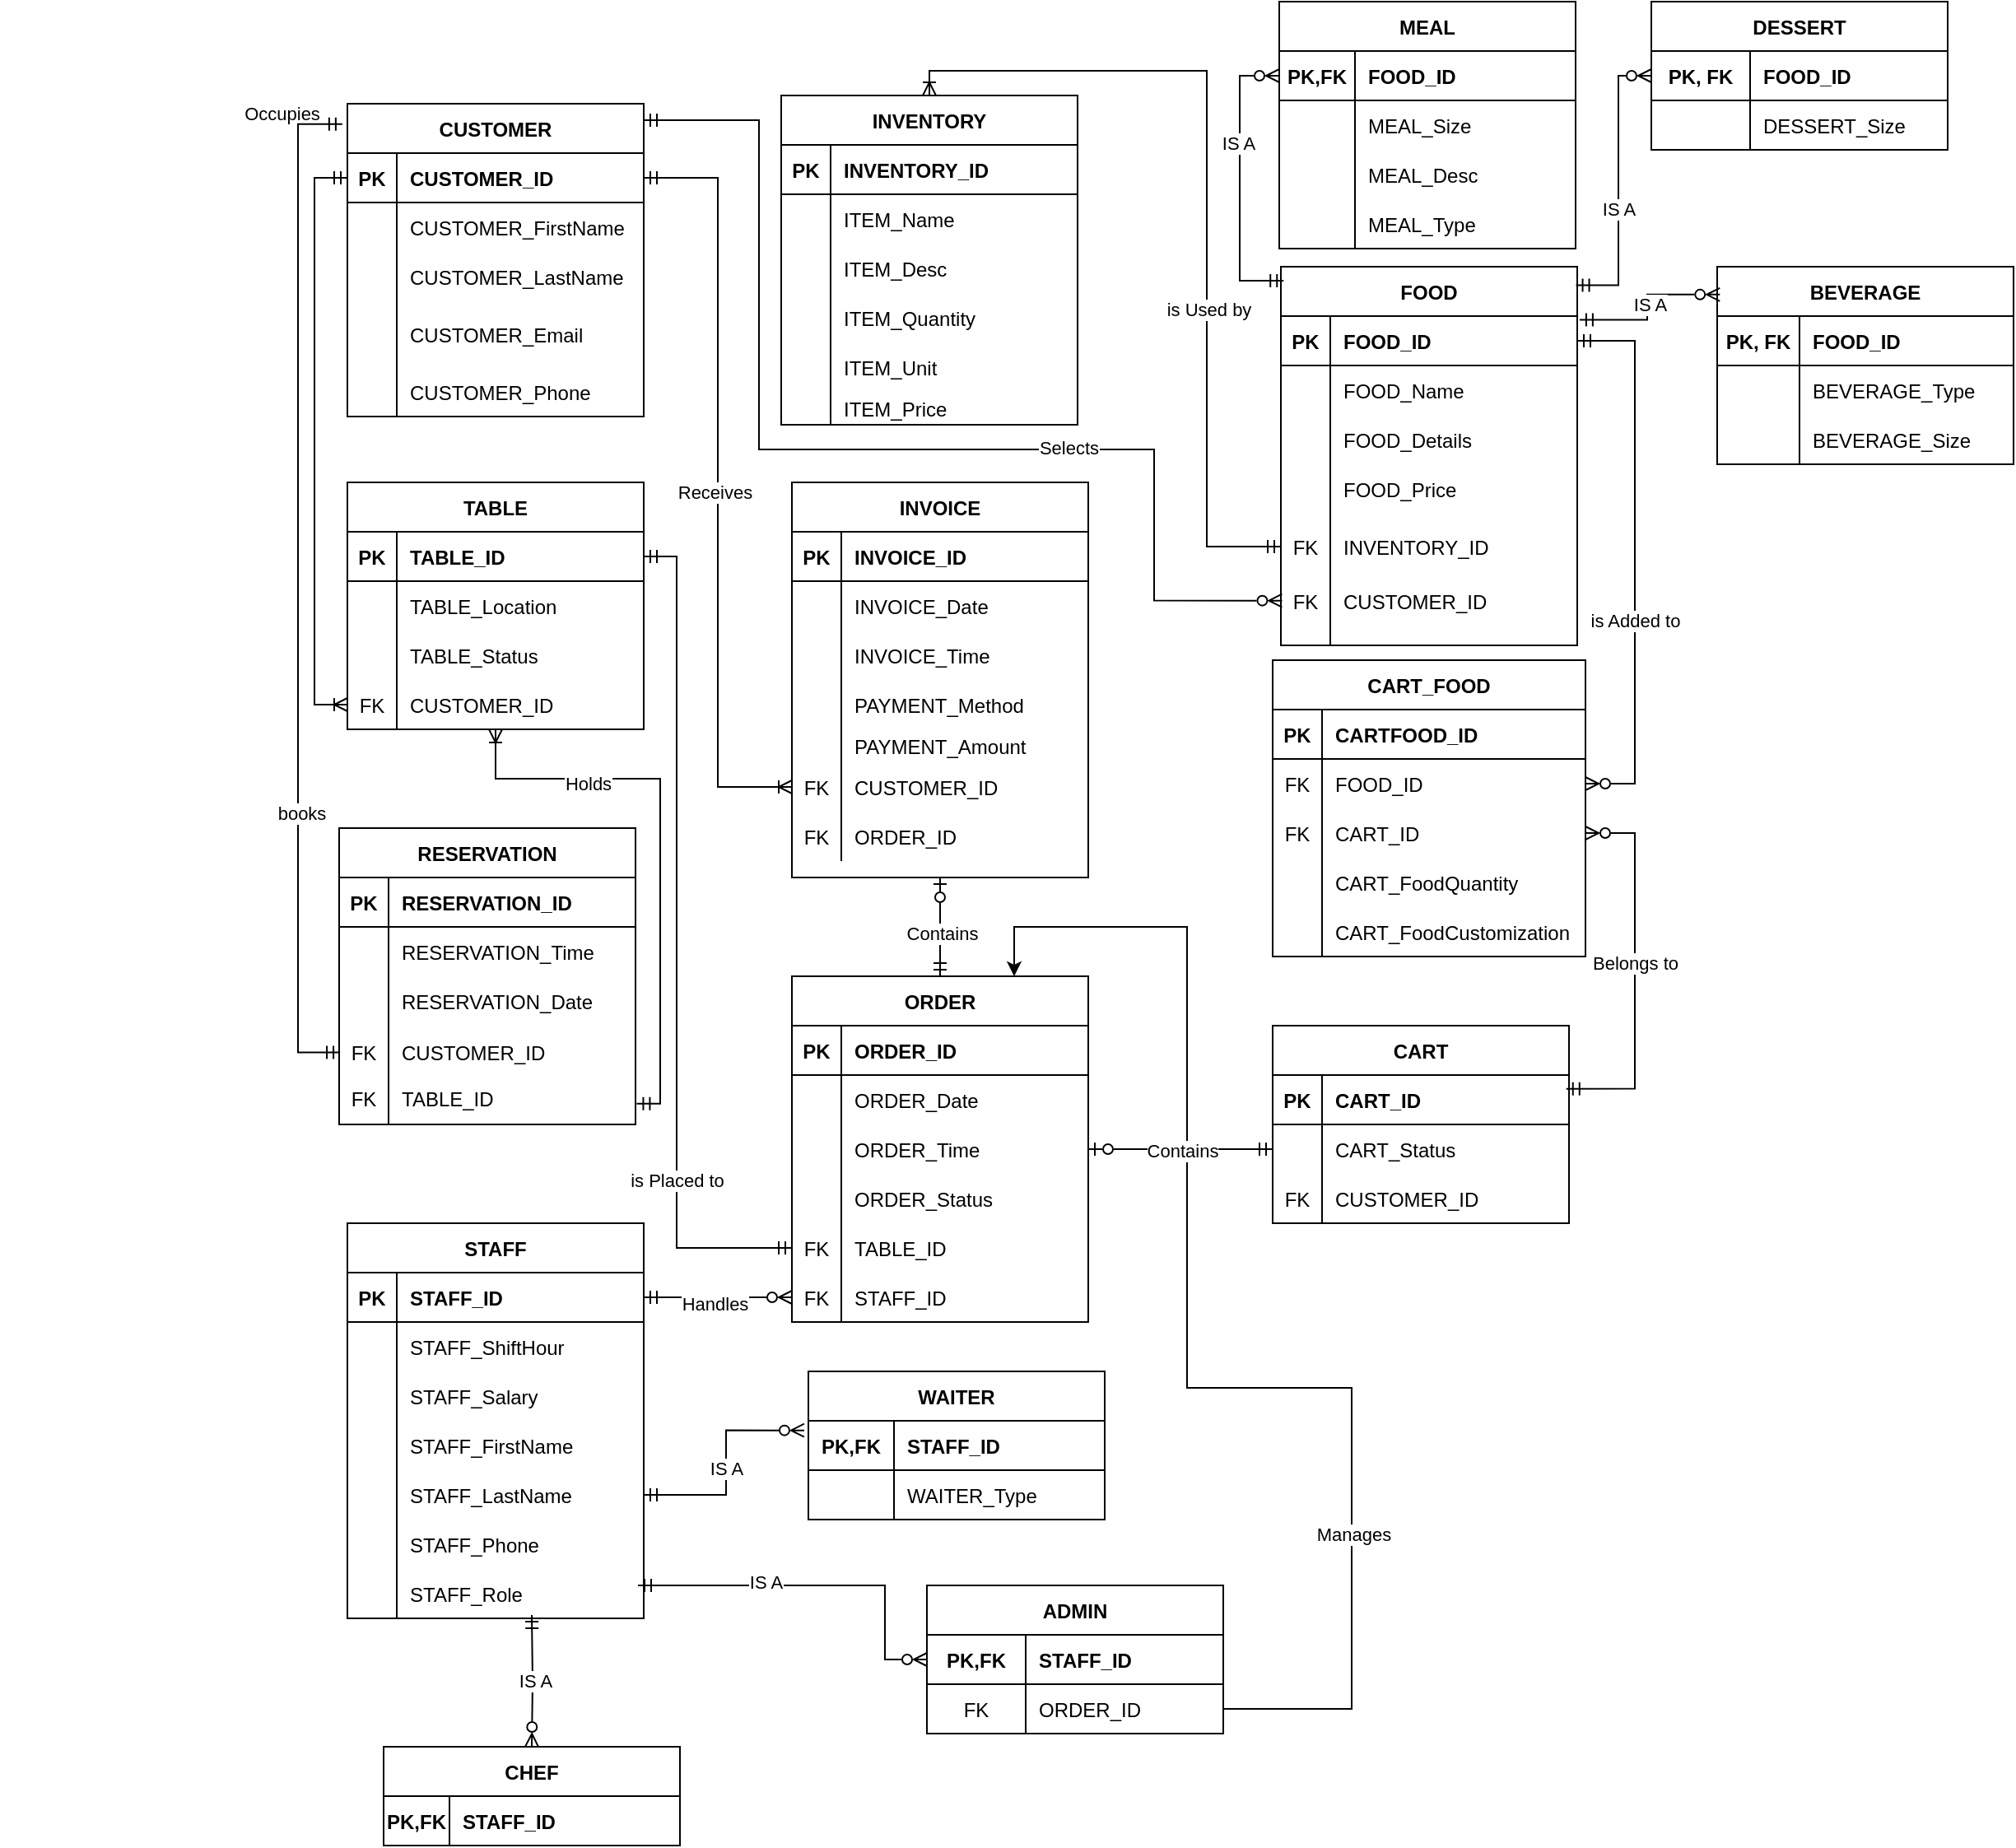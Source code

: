 <mxfile version="24.2.1" type="google">
  <diagram name="第 1 页" id="gj6_f_cIAqRVJJCThcst">
    <mxGraphModel dx="223" dy="1738" grid="1" gridSize="10" guides="1" tooltips="1" connect="1" arrows="1" fold="1" page="1" pageScale="1" pageWidth="827" pageHeight="1169" math="0" shadow="0">
      <root>
        <mxCell id="0" />
        <mxCell id="1" parent="0" />
        <mxCell id="VkXyVlLBQQOhGoeSn_OK-193" value="ADMIN" style="shape=table;startSize=30;container=1;collapsible=1;childLayout=tableLayout;fixedRows=1;rowLines=0;fontStyle=1;align=center;resizeLast=1;" vertex="1" parent="1">
          <mxGeometry x="1440" y="-198" width="180" height="90" as="geometry" />
        </mxCell>
        <mxCell id="VkXyVlLBQQOhGoeSn_OK-194" value="" style="shape=tableRow;horizontal=0;startSize=0;swimlaneHead=0;swimlaneBody=0;fillColor=none;collapsible=0;dropTarget=0;points=[[0,0.5],[1,0.5]];portConstraint=eastwest;top=0;left=0;right=0;bottom=1;" vertex="1" parent="VkXyVlLBQQOhGoeSn_OK-193">
          <mxGeometry y="30" width="180" height="30" as="geometry" />
        </mxCell>
        <mxCell id="VkXyVlLBQQOhGoeSn_OK-195" value="PK,FK" style="shape=partialRectangle;connectable=0;fillColor=none;top=0;left=0;bottom=0;right=0;fontStyle=1;overflow=hidden;" vertex="1" parent="VkXyVlLBQQOhGoeSn_OK-194">
          <mxGeometry width="60" height="30" as="geometry">
            <mxRectangle width="60" height="30" as="alternateBounds" />
          </mxGeometry>
        </mxCell>
        <mxCell id="VkXyVlLBQQOhGoeSn_OK-196" value="STAFF_ID" style="shape=partialRectangle;connectable=0;fillColor=none;top=0;left=0;bottom=0;right=0;align=left;spacingLeft=6;fontStyle=1;overflow=hidden;" vertex="1" parent="VkXyVlLBQQOhGoeSn_OK-194">
          <mxGeometry x="60" width="120" height="30" as="geometry">
            <mxRectangle width="120" height="30" as="alternateBounds" />
          </mxGeometry>
        </mxCell>
        <mxCell id="VkXyVlLBQQOhGoeSn_OK-197" value="" style="shape=tableRow;horizontal=0;startSize=0;swimlaneHead=0;swimlaneBody=0;fillColor=none;collapsible=0;dropTarget=0;points=[[0,0.5],[1,0.5]];portConstraint=eastwest;top=0;left=0;right=0;bottom=0;" vertex="1" parent="VkXyVlLBQQOhGoeSn_OK-193">
          <mxGeometry y="60" width="180" height="30" as="geometry" />
        </mxCell>
        <mxCell id="VkXyVlLBQQOhGoeSn_OK-198" value="FK" style="shape=partialRectangle;connectable=0;fillColor=none;top=0;left=0;bottom=0;right=0;editable=1;overflow=hidden;" vertex="1" parent="VkXyVlLBQQOhGoeSn_OK-197">
          <mxGeometry width="60" height="30" as="geometry">
            <mxRectangle width="60" height="30" as="alternateBounds" />
          </mxGeometry>
        </mxCell>
        <mxCell id="VkXyVlLBQQOhGoeSn_OK-199" value="ORDER_ID" style="shape=partialRectangle;connectable=0;fillColor=none;top=0;left=0;bottom=0;right=0;align=left;spacingLeft=6;overflow=hidden;" vertex="1" parent="VkXyVlLBQQOhGoeSn_OK-197">
          <mxGeometry x="60" width="120" height="30" as="geometry">
            <mxRectangle width="120" height="30" as="alternateBounds" />
          </mxGeometry>
        </mxCell>
        <mxCell id="VkXyVlLBQQOhGoeSn_OK-210" value="WAITER" style="shape=table;startSize=30;container=1;collapsible=1;childLayout=tableLayout;fixedRows=1;rowLines=0;fontStyle=1;align=center;resizeLast=1;" vertex="1" parent="1">
          <mxGeometry x="1368" y="-328" width="180" height="90" as="geometry" />
        </mxCell>
        <mxCell id="VkXyVlLBQQOhGoeSn_OK-211" value="" style="shape=tableRow;horizontal=0;startSize=0;swimlaneHead=0;swimlaneBody=0;fillColor=none;collapsible=0;dropTarget=0;points=[[0,0.5],[1,0.5]];portConstraint=eastwest;top=0;left=0;right=0;bottom=1;" vertex="1" parent="VkXyVlLBQQOhGoeSn_OK-210">
          <mxGeometry y="30" width="180" height="30" as="geometry" />
        </mxCell>
        <mxCell id="VkXyVlLBQQOhGoeSn_OK-212" value="PK,FK" style="shape=partialRectangle;connectable=0;fillColor=none;top=0;left=0;bottom=0;right=0;fontStyle=1;overflow=hidden;" vertex="1" parent="VkXyVlLBQQOhGoeSn_OK-211">
          <mxGeometry width="52" height="30" as="geometry">
            <mxRectangle width="52" height="30" as="alternateBounds" />
          </mxGeometry>
        </mxCell>
        <mxCell id="VkXyVlLBQQOhGoeSn_OK-213" value="STAFF_ID" style="shape=partialRectangle;connectable=0;fillColor=none;top=0;left=0;bottom=0;right=0;align=left;spacingLeft=6;fontStyle=1;overflow=hidden;" vertex="1" parent="VkXyVlLBQQOhGoeSn_OK-211">
          <mxGeometry x="52" width="128" height="30" as="geometry">
            <mxRectangle width="128" height="30" as="alternateBounds" />
          </mxGeometry>
        </mxCell>
        <mxCell id="VkXyVlLBQQOhGoeSn_OK-214" value="" style="shape=tableRow;horizontal=0;startSize=0;swimlaneHead=0;swimlaneBody=0;fillColor=none;collapsible=0;dropTarget=0;points=[[0,0.5],[1,0.5]];portConstraint=eastwest;top=0;left=0;right=0;bottom=0;" vertex="1" parent="VkXyVlLBQQOhGoeSn_OK-210">
          <mxGeometry y="60" width="180" height="30" as="geometry" />
        </mxCell>
        <mxCell id="VkXyVlLBQQOhGoeSn_OK-215" value="" style="shape=partialRectangle;connectable=0;fillColor=none;top=0;left=0;bottom=0;right=0;editable=1;overflow=hidden;" vertex="1" parent="VkXyVlLBQQOhGoeSn_OK-214">
          <mxGeometry width="52" height="30" as="geometry">
            <mxRectangle width="52" height="30" as="alternateBounds" />
          </mxGeometry>
        </mxCell>
        <mxCell id="VkXyVlLBQQOhGoeSn_OK-216" value="WAITER_Type" style="shape=partialRectangle;connectable=0;fillColor=none;top=0;left=0;bottom=0;right=0;align=left;spacingLeft=6;overflow=hidden;" vertex="1" parent="VkXyVlLBQQOhGoeSn_OK-214">
          <mxGeometry x="52" width="128" height="30" as="geometry">
            <mxRectangle width="128" height="30" as="alternateBounds" />
          </mxGeometry>
        </mxCell>
        <mxCell id="VkXyVlLBQQOhGoeSn_OK-229" value="" style="shape=partialRectangle;connectable=0;fillColor=none;top=0;left=0;bottom=0;right=0;editable=1;overflow=hidden;" vertex="1" parent="1">
          <mxGeometry x="878" y="-358" width="30" height="30" as="geometry">
            <mxRectangle width="30" height="30" as="alternateBounds" />
          </mxGeometry>
        </mxCell>
        <mxCell id="VkXyVlLBQQOhGoeSn_OK-249" style="edgeStyle=orthogonalEdgeStyle;rounded=0;orthogonalLoop=1;jettySize=auto;html=1;entryX=-0.014;entryY=0.194;entryDx=0;entryDy=0;entryPerimeter=0;endArrow=ERzeroToMany;endFill=0;startArrow=ERmandOne;startFill=0;exitX=1;exitY=0.5;exitDx=0;exitDy=0;" edge="1" parent="1" source="VkXyVlLBQQOhGoeSn_OK-396" target="VkXyVlLBQQOhGoeSn_OK-211">
          <mxGeometry relative="1" as="geometry">
            <mxPoint x="1018" y="-368" as="sourcePoint" />
          </mxGeometry>
        </mxCell>
        <mxCell id="VkXyVlLBQQOhGoeSn_OK-518" value="IS A" style="edgeLabel;html=1;align=center;verticalAlign=middle;resizable=0;points=[];" connectable="0" vertex="1" parent="VkXyVlLBQQOhGoeSn_OK-249">
          <mxGeometry x="-0.036" relative="1" as="geometry">
            <mxPoint as="offset" />
          </mxGeometry>
        </mxCell>
        <mxCell id="VkXyVlLBQQOhGoeSn_OK-250" style="edgeStyle=orthogonalEdgeStyle;rounded=0;orthogonalLoop=1;jettySize=auto;html=1;endArrow=ERmandOne;endFill=0;startArrow=ERzeroToMany;startFill=0;" edge="1" parent="1" source="VkXyVlLBQQOhGoeSn_OK-194">
          <mxGeometry relative="1" as="geometry">
            <mxPoint x="1264.5" y="-198" as="targetPoint" />
            <Array as="points">
              <mxPoint x="1414.5" y="-153" />
              <mxPoint x="1414.5" y="-198" />
            </Array>
          </mxGeometry>
        </mxCell>
        <mxCell id="VkXyVlLBQQOhGoeSn_OK-519" value="IS A" style="edgeLabel;html=1;align=center;verticalAlign=middle;resizable=0;points=[];" connectable="0" vertex="1" parent="VkXyVlLBQQOhGoeSn_OK-250">
          <mxGeometry x="0.297" y="-2" relative="1" as="geometry">
            <mxPoint as="offset" />
          </mxGeometry>
        </mxCell>
        <mxCell id="VkXyVlLBQQOhGoeSn_OK-271" style="edgeStyle=orthogonalEdgeStyle;rounded=0;orthogonalLoop=1;jettySize=auto;html=1;exitX=1;exitY=0.5;exitDx=0;exitDy=0;entryX=0.75;entryY=0;entryDx=0;entryDy=0;" edge="1" parent="1" source="VkXyVlLBQQOhGoeSn_OK-197" target="VkXyVlLBQQOhGoeSn_OK-341">
          <mxGeometry relative="1" as="geometry">
            <Array as="points">
              <mxPoint x="1698" y="-123" />
              <mxPoint x="1698" y="-318" />
              <mxPoint x="1598" y="-318" />
              <mxPoint x="1598" y="-598" />
              <mxPoint x="1493" y="-598" />
            </Array>
          </mxGeometry>
        </mxCell>
        <mxCell id="VkXyVlLBQQOhGoeSn_OK-568" value="Manages" style="edgeLabel;html=1;align=center;verticalAlign=middle;resizable=0;points=[];" connectable="0" vertex="1" parent="VkXyVlLBQQOhGoeSn_OK-271">
          <mxGeometry x="-0.531" y="-1" relative="1" as="geometry">
            <mxPoint y="1" as="offset" />
          </mxGeometry>
        </mxCell>
        <mxCell id="VkXyVlLBQQOhGoeSn_OK-272" value="CUSTOMER" style="shape=table;startSize=30;container=1;collapsible=1;childLayout=tableLayout;fixedRows=1;rowLines=0;fontStyle=1;align=center;resizeLast=1;fillColor=default;" vertex="1" parent="1">
          <mxGeometry x="1088" y="-1098" width="180" height="190" as="geometry">
            <mxRectangle x="60" y="-1140" width="100" height="30" as="alternateBounds" />
          </mxGeometry>
        </mxCell>
        <mxCell id="VkXyVlLBQQOhGoeSn_OK-273" value="" style="shape=tableRow;horizontal=0;startSize=0;swimlaneHead=0;swimlaneBody=0;fillColor=none;collapsible=0;dropTarget=0;points=[[0,0.5],[1,0.5]];portConstraint=eastwest;top=0;left=0;right=0;bottom=1;" vertex="1" parent="VkXyVlLBQQOhGoeSn_OK-272">
          <mxGeometry y="30" width="180" height="30" as="geometry" />
        </mxCell>
        <mxCell id="VkXyVlLBQQOhGoeSn_OK-274" value="PK" style="shape=partialRectangle;connectable=0;fillColor=none;top=0;left=0;bottom=0;right=0;fontStyle=1;overflow=hidden;" vertex="1" parent="VkXyVlLBQQOhGoeSn_OK-273">
          <mxGeometry width="30" height="30" as="geometry">
            <mxRectangle width="30" height="30" as="alternateBounds" />
          </mxGeometry>
        </mxCell>
        <mxCell id="VkXyVlLBQQOhGoeSn_OK-275" value="CUSTOMER_ID" style="shape=partialRectangle;connectable=0;fillColor=none;top=0;left=0;bottom=0;right=0;align=left;spacingLeft=6;fontStyle=1;overflow=hidden;" vertex="1" parent="VkXyVlLBQQOhGoeSn_OK-273">
          <mxGeometry x="30" width="150" height="30" as="geometry">
            <mxRectangle width="150" height="30" as="alternateBounds" />
          </mxGeometry>
        </mxCell>
        <mxCell id="VkXyVlLBQQOhGoeSn_OK-276" value="" style="shape=tableRow;horizontal=0;startSize=0;swimlaneHead=0;swimlaneBody=0;fillColor=none;collapsible=0;dropTarget=0;points=[[0,0.5],[1,0.5]];portConstraint=eastwest;top=0;left=0;right=0;bottom=0;" vertex="1" parent="VkXyVlLBQQOhGoeSn_OK-272">
          <mxGeometry y="60" width="180" height="30" as="geometry" />
        </mxCell>
        <mxCell id="VkXyVlLBQQOhGoeSn_OK-277" value="" style="shape=partialRectangle;connectable=0;fillColor=none;top=0;left=0;bottom=0;right=0;editable=1;overflow=hidden;" vertex="1" parent="VkXyVlLBQQOhGoeSn_OK-276">
          <mxGeometry width="30" height="30" as="geometry">
            <mxRectangle width="30" height="30" as="alternateBounds" />
          </mxGeometry>
        </mxCell>
        <mxCell id="VkXyVlLBQQOhGoeSn_OK-278" value="CUSTOMER_FirstName" style="shape=partialRectangle;connectable=0;fillColor=none;top=0;left=0;bottom=0;right=0;align=left;spacingLeft=6;overflow=hidden;" vertex="1" parent="VkXyVlLBQQOhGoeSn_OK-276">
          <mxGeometry x="30" width="150" height="30" as="geometry">
            <mxRectangle width="150" height="30" as="alternateBounds" />
          </mxGeometry>
        </mxCell>
        <mxCell id="VkXyVlLBQQOhGoeSn_OK-279" value="" style="shape=tableRow;horizontal=0;startSize=0;swimlaneHead=0;swimlaneBody=0;fillColor=none;collapsible=0;dropTarget=0;points=[[0,0.5],[1,0.5]];portConstraint=eastwest;top=0;left=0;right=0;bottom=0;" vertex="1" parent="VkXyVlLBQQOhGoeSn_OK-272">
          <mxGeometry y="90" width="180" height="30" as="geometry" />
        </mxCell>
        <mxCell id="VkXyVlLBQQOhGoeSn_OK-280" value="" style="shape=partialRectangle;connectable=0;fillColor=none;top=0;left=0;bottom=0;right=0;editable=1;overflow=hidden;" vertex="1" parent="VkXyVlLBQQOhGoeSn_OK-279">
          <mxGeometry width="30" height="30" as="geometry">
            <mxRectangle width="30" height="30" as="alternateBounds" />
          </mxGeometry>
        </mxCell>
        <mxCell id="VkXyVlLBQQOhGoeSn_OK-281" value="CUSTOMER_LastName" style="shape=partialRectangle;connectable=0;fillColor=none;top=0;left=0;bottom=0;right=0;align=left;spacingLeft=6;overflow=hidden;" vertex="1" parent="VkXyVlLBQQOhGoeSn_OK-279">
          <mxGeometry x="30" width="150" height="30" as="geometry">
            <mxRectangle width="150" height="30" as="alternateBounds" />
          </mxGeometry>
        </mxCell>
        <mxCell id="VkXyVlLBQQOhGoeSn_OK-282" style="shape=tableRow;horizontal=0;startSize=0;swimlaneHead=0;swimlaneBody=0;fillColor=none;collapsible=0;dropTarget=0;points=[[0,0.5],[1,0.5]];portConstraint=eastwest;top=0;left=0;right=0;bottom=0;" vertex="1" parent="VkXyVlLBQQOhGoeSn_OK-272">
          <mxGeometry y="120" width="180" height="40" as="geometry" />
        </mxCell>
        <mxCell id="VkXyVlLBQQOhGoeSn_OK-283" style="shape=partialRectangle;connectable=0;fillColor=none;top=0;left=0;bottom=0;right=0;editable=1;overflow=hidden;strokeWidth=1;" vertex="1" parent="VkXyVlLBQQOhGoeSn_OK-282">
          <mxGeometry width="30" height="40" as="geometry">
            <mxRectangle width="30" height="40" as="alternateBounds" />
          </mxGeometry>
        </mxCell>
        <mxCell id="VkXyVlLBQQOhGoeSn_OK-284" value="CUSTOMER_Email" style="shape=partialRectangle;connectable=0;fillColor=none;top=0;left=0;bottom=0;right=0;align=left;spacingLeft=6;overflow=hidden;verticalAlign=middle;" vertex="1" parent="VkXyVlLBQQOhGoeSn_OK-282">
          <mxGeometry x="30" width="150" height="40" as="geometry">
            <mxRectangle width="150" height="40" as="alternateBounds" />
          </mxGeometry>
        </mxCell>
        <mxCell id="VkXyVlLBQQOhGoeSn_OK-285" style="shape=tableRow;horizontal=0;startSize=0;swimlaneHead=0;swimlaneBody=0;fillColor=none;collapsible=0;dropTarget=0;points=[[0,0.5],[1,0.5]];portConstraint=eastwest;top=0;left=0;right=0;bottom=0;" vertex="1" parent="VkXyVlLBQQOhGoeSn_OK-272">
          <mxGeometry y="160" width="180" height="30" as="geometry" />
        </mxCell>
        <mxCell id="VkXyVlLBQQOhGoeSn_OK-286" style="shape=partialRectangle;connectable=0;fillColor=none;top=0;left=0;bottom=0;right=0;editable=1;overflow=hidden;strokeWidth=1;" vertex="1" parent="VkXyVlLBQQOhGoeSn_OK-285">
          <mxGeometry width="30" height="30" as="geometry">
            <mxRectangle width="30" height="30" as="alternateBounds" />
          </mxGeometry>
        </mxCell>
        <mxCell id="VkXyVlLBQQOhGoeSn_OK-287" value="CUSTOMER_Phone" style="shape=partialRectangle;connectable=0;fillColor=none;top=0;left=0;bottom=0;right=0;align=left;spacingLeft=6;overflow=hidden;verticalAlign=middle;" vertex="1" parent="VkXyVlLBQQOhGoeSn_OK-285">
          <mxGeometry x="30" width="150" height="30" as="geometry">
            <mxRectangle width="150" height="30" as="alternateBounds" />
          </mxGeometry>
        </mxCell>
        <mxCell id="VkXyVlLBQQOhGoeSn_OK-288" value="FOOD" style="shape=table;startSize=30;container=1;collapsible=1;childLayout=tableLayout;fixedRows=1;rowLines=0;fontStyle=1;align=center;resizeLast=1;" vertex="1" parent="1">
          <mxGeometry x="1655" y="-999" width="180" height="230" as="geometry" />
        </mxCell>
        <mxCell id="VkXyVlLBQQOhGoeSn_OK-289" value="" style="shape=tableRow;horizontal=0;startSize=0;swimlaneHead=0;swimlaneBody=0;fillColor=none;collapsible=0;dropTarget=0;points=[[0,0.5],[1,0.5]];portConstraint=eastwest;top=0;left=0;right=0;bottom=1;" vertex="1" parent="VkXyVlLBQQOhGoeSn_OK-288">
          <mxGeometry y="30" width="180" height="30" as="geometry" />
        </mxCell>
        <mxCell id="VkXyVlLBQQOhGoeSn_OK-290" value="PK" style="shape=partialRectangle;connectable=0;fillColor=none;top=0;left=0;bottom=0;right=0;fontStyle=1;overflow=hidden;" vertex="1" parent="VkXyVlLBQQOhGoeSn_OK-289">
          <mxGeometry width="30" height="30" as="geometry">
            <mxRectangle width="30" height="30" as="alternateBounds" />
          </mxGeometry>
        </mxCell>
        <mxCell id="VkXyVlLBQQOhGoeSn_OK-291" value="FOOD_ID" style="shape=partialRectangle;connectable=0;fillColor=none;top=0;left=0;bottom=0;right=0;align=left;spacingLeft=6;fontStyle=1;overflow=hidden;" vertex="1" parent="VkXyVlLBQQOhGoeSn_OK-289">
          <mxGeometry x="30" width="150" height="30" as="geometry">
            <mxRectangle width="150" height="30" as="alternateBounds" />
          </mxGeometry>
        </mxCell>
        <mxCell id="VkXyVlLBQQOhGoeSn_OK-292" value="" style="shape=tableRow;horizontal=0;startSize=0;swimlaneHead=0;swimlaneBody=0;fillColor=none;collapsible=0;dropTarget=0;points=[[0,0.5],[1,0.5]];portConstraint=eastwest;top=0;left=0;right=0;bottom=0;" vertex="1" parent="VkXyVlLBQQOhGoeSn_OK-288">
          <mxGeometry y="60" width="180" height="30" as="geometry" />
        </mxCell>
        <mxCell id="VkXyVlLBQQOhGoeSn_OK-293" value="" style="shape=partialRectangle;connectable=0;fillColor=none;top=0;left=0;bottom=0;right=0;editable=1;overflow=hidden;" vertex="1" parent="VkXyVlLBQQOhGoeSn_OK-292">
          <mxGeometry width="30" height="30" as="geometry">
            <mxRectangle width="30" height="30" as="alternateBounds" />
          </mxGeometry>
        </mxCell>
        <mxCell id="VkXyVlLBQQOhGoeSn_OK-294" value="FOOD_Name" style="shape=partialRectangle;connectable=0;fillColor=none;top=0;left=0;bottom=0;right=0;align=left;spacingLeft=6;overflow=hidden;" vertex="1" parent="VkXyVlLBQQOhGoeSn_OK-292">
          <mxGeometry x="30" width="150" height="30" as="geometry">
            <mxRectangle width="150" height="30" as="alternateBounds" />
          </mxGeometry>
        </mxCell>
        <mxCell id="VkXyVlLBQQOhGoeSn_OK-295" value="" style="shape=tableRow;horizontal=0;startSize=0;swimlaneHead=0;swimlaneBody=0;fillColor=none;collapsible=0;dropTarget=0;points=[[0,0.5],[1,0.5]];portConstraint=eastwest;top=0;left=0;right=0;bottom=0;" vertex="1" parent="VkXyVlLBQQOhGoeSn_OK-288">
          <mxGeometry y="90" width="180" height="30" as="geometry" />
        </mxCell>
        <mxCell id="VkXyVlLBQQOhGoeSn_OK-296" value="" style="shape=partialRectangle;connectable=0;fillColor=none;top=0;left=0;bottom=0;right=0;editable=1;overflow=hidden;" vertex="1" parent="VkXyVlLBQQOhGoeSn_OK-295">
          <mxGeometry width="30" height="30" as="geometry">
            <mxRectangle width="30" height="30" as="alternateBounds" />
          </mxGeometry>
        </mxCell>
        <mxCell id="VkXyVlLBQQOhGoeSn_OK-297" value="FOOD_Details" style="shape=partialRectangle;connectable=0;fillColor=none;top=0;left=0;bottom=0;right=0;align=left;spacingLeft=6;overflow=hidden;" vertex="1" parent="VkXyVlLBQQOhGoeSn_OK-295">
          <mxGeometry x="30" width="150" height="30" as="geometry">
            <mxRectangle width="150" height="30" as="alternateBounds" />
          </mxGeometry>
        </mxCell>
        <mxCell id="VkXyVlLBQQOhGoeSn_OK-298" style="shape=tableRow;horizontal=0;startSize=0;swimlaneHead=0;swimlaneBody=0;fillColor=none;collapsible=0;dropTarget=0;points=[[0,0.5],[1,0.5]];portConstraint=eastwest;top=0;left=0;right=0;bottom=0;" vertex="1" parent="VkXyVlLBQQOhGoeSn_OK-288">
          <mxGeometry y="120" width="180" height="30" as="geometry" />
        </mxCell>
        <mxCell id="VkXyVlLBQQOhGoeSn_OK-299" style="shape=partialRectangle;connectable=0;fillColor=none;top=0;left=0;bottom=0;right=0;editable=1;overflow=hidden;" vertex="1" parent="VkXyVlLBQQOhGoeSn_OK-298">
          <mxGeometry width="30" height="30" as="geometry">
            <mxRectangle width="30" height="30" as="alternateBounds" />
          </mxGeometry>
        </mxCell>
        <mxCell id="VkXyVlLBQQOhGoeSn_OK-300" value="FOOD_Price" style="shape=partialRectangle;connectable=0;fillColor=none;top=0;left=0;bottom=0;right=0;align=left;spacingLeft=6;overflow=hidden;" vertex="1" parent="VkXyVlLBQQOhGoeSn_OK-298">
          <mxGeometry x="30" width="150" height="30" as="geometry">
            <mxRectangle width="150" height="30" as="alternateBounds" />
          </mxGeometry>
        </mxCell>
        <mxCell id="VkXyVlLBQQOhGoeSn_OK-301" value="" style="shape=tableRow;horizontal=0;startSize=0;swimlaneHead=0;swimlaneBody=0;fillColor=none;collapsible=0;dropTarget=0;points=[[0,0.5],[1,0.5]];portConstraint=eastwest;top=0;left=0;right=0;bottom=0;" vertex="1" parent="VkXyVlLBQQOhGoeSn_OK-288">
          <mxGeometry y="150" width="180" height="40" as="geometry" />
        </mxCell>
        <mxCell id="VkXyVlLBQQOhGoeSn_OK-302" value="FK" style="shape=partialRectangle;connectable=0;fillColor=none;top=0;left=0;bottom=0;right=0;editable=1;overflow=hidden;" vertex="1" parent="VkXyVlLBQQOhGoeSn_OK-301">
          <mxGeometry width="30" height="40" as="geometry">
            <mxRectangle width="30" height="40" as="alternateBounds" />
          </mxGeometry>
        </mxCell>
        <mxCell id="VkXyVlLBQQOhGoeSn_OK-303" value="INVENTORY_ID" style="shape=partialRectangle;connectable=0;fillColor=none;top=0;left=0;bottom=0;right=0;align=left;spacingLeft=6;overflow=hidden;" vertex="1" parent="VkXyVlLBQQOhGoeSn_OK-301">
          <mxGeometry x="30" width="150" height="40" as="geometry">
            <mxRectangle width="150" height="40" as="alternateBounds" />
          </mxGeometry>
        </mxCell>
        <mxCell id="VkXyVlLBQQOhGoeSn_OK-304" value="" style="shape=tableRow;horizontal=0;startSize=0;swimlaneHead=0;swimlaneBody=0;fillColor=none;collapsible=0;dropTarget=0;points=[[0,0.5],[1,0.5]];portConstraint=eastwest;top=0;left=0;right=0;bottom=0;" vertex="1" parent="VkXyVlLBQQOhGoeSn_OK-288">
          <mxGeometry y="190" width="180" height="40" as="geometry" />
        </mxCell>
        <mxCell id="VkXyVlLBQQOhGoeSn_OK-305" value="FK&#xa;" style="shape=partialRectangle;connectable=0;fillColor=none;top=0;left=0;bottom=0;right=0;editable=1;overflow=hidden;" vertex="1" parent="VkXyVlLBQQOhGoeSn_OK-304">
          <mxGeometry width="30" height="40" as="geometry">
            <mxRectangle width="30" height="40" as="alternateBounds" />
          </mxGeometry>
        </mxCell>
        <mxCell id="VkXyVlLBQQOhGoeSn_OK-306" value="CUSTOMER_ID&#xa;" style="shape=partialRectangle;connectable=0;fillColor=none;top=0;left=0;bottom=0;right=0;align=left;spacingLeft=6;overflow=hidden;" vertex="1" parent="VkXyVlLBQQOhGoeSn_OK-304">
          <mxGeometry x="30" width="150" height="40" as="geometry">
            <mxRectangle width="150" height="40" as="alternateBounds" />
          </mxGeometry>
        </mxCell>
        <mxCell id="VkXyVlLBQQOhGoeSn_OK-307" value="CART" style="shape=table;startSize=30;container=1;collapsible=1;childLayout=tableLayout;fixedRows=1;rowLines=0;fontStyle=1;align=center;resizeLast=1;" vertex="1" parent="1">
          <mxGeometry x="1650" y="-538" width="180" height="120" as="geometry" />
        </mxCell>
        <mxCell id="VkXyVlLBQQOhGoeSn_OK-308" value="" style="shape=tableRow;horizontal=0;startSize=0;swimlaneHead=0;swimlaneBody=0;fillColor=none;collapsible=0;dropTarget=0;points=[[0,0.5],[1,0.5]];portConstraint=eastwest;top=0;left=0;right=0;bottom=1;" vertex="1" parent="VkXyVlLBQQOhGoeSn_OK-307">
          <mxGeometry y="30" width="180" height="30" as="geometry" />
        </mxCell>
        <mxCell id="VkXyVlLBQQOhGoeSn_OK-309" value="PK" style="shape=partialRectangle;connectable=0;fillColor=none;top=0;left=0;bottom=0;right=0;fontStyle=1;overflow=hidden;" vertex="1" parent="VkXyVlLBQQOhGoeSn_OK-308">
          <mxGeometry width="30" height="30" as="geometry">
            <mxRectangle width="30" height="30" as="alternateBounds" />
          </mxGeometry>
        </mxCell>
        <mxCell id="VkXyVlLBQQOhGoeSn_OK-310" value="CART_ID" style="shape=partialRectangle;connectable=0;fillColor=none;top=0;left=0;bottom=0;right=0;align=left;spacingLeft=6;fontStyle=1;overflow=hidden;" vertex="1" parent="VkXyVlLBQQOhGoeSn_OK-308">
          <mxGeometry x="30" width="150" height="30" as="geometry">
            <mxRectangle width="150" height="30" as="alternateBounds" />
          </mxGeometry>
        </mxCell>
        <mxCell id="VkXyVlLBQQOhGoeSn_OK-311" style="shape=tableRow;horizontal=0;startSize=0;swimlaneHead=0;swimlaneBody=0;fillColor=none;collapsible=0;dropTarget=0;points=[[0,0.5],[1,0.5]];portConstraint=eastwest;top=0;left=0;right=0;bottom=0;" vertex="1" parent="VkXyVlLBQQOhGoeSn_OK-307">
          <mxGeometry y="60" width="180" height="30" as="geometry" />
        </mxCell>
        <mxCell id="VkXyVlLBQQOhGoeSn_OK-312" value="" style="shape=partialRectangle;connectable=0;fillColor=none;top=0;left=0;bottom=0;right=0;editable=1;overflow=hidden;" vertex="1" parent="VkXyVlLBQQOhGoeSn_OK-311">
          <mxGeometry width="30" height="30" as="geometry">
            <mxRectangle width="30" height="30" as="alternateBounds" />
          </mxGeometry>
        </mxCell>
        <mxCell id="VkXyVlLBQQOhGoeSn_OK-313" value="CART_Status" style="shape=partialRectangle;connectable=0;fillColor=none;top=0;left=0;bottom=0;right=0;align=left;spacingLeft=6;overflow=hidden;" vertex="1" parent="VkXyVlLBQQOhGoeSn_OK-311">
          <mxGeometry x="30" width="150" height="30" as="geometry">
            <mxRectangle width="150" height="30" as="alternateBounds" />
          </mxGeometry>
        </mxCell>
        <mxCell id="VkXyVlLBQQOhGoeSn_OK-314" style="shape=tableRow;horizontal=0;startSize=0;swimlaneHead=0;swimlaneBody=0;fillColor=none;collapsible=0;dropTarget=0;points=[[0,0.5],[1,0.5]];portConstraint=eastwest;top=0;left=0;right=0;bottom=0;" vertex="1" parent="VkXyVlLBQQOhGoeSn_OK-307">
          <mxGeometry y="90" width="180" height="30" as="geometry" />
        </mxCell>
        <mxCell id="VkXyVlLBQQOhGoeSn_OK-315" value="FK" style="shape=partialRectangle;connectable=0;fillColor=none;top=0;left=0;bottom=0;right=0;editable=1;overflow=hidden;" vertex="1" parent="VkXyVlLBQQOhGoeSn_OK-314">
          <mxGeometry width="30" height="30" as="geometry">
            <mxRectangle width="30" height="30" as="alternateBounds" />
          </mxGeometry>
        </mxCell>
        <mxCell id="VkXyVlLBQQOhGoeSn_OK-316" value="CUSTOMER_ID" style="shape=partialRectangle;connectable=0;fillColor=none;top=0;left=0;bottom=0;right=0;align=left;spacingLeft=6;overflow=hidden;" vertex="1" parent="VkXyVlLBQQOhGoeSn_OK-314">
          <mxGeometry x="30" width="150" height="30" as="geometry">
            <mxRectangle width="150" height="30" as="alternateBounds" />
          </mxGeometry>
        </mxCell>
        <mxCell id="VkXyVlLBQQOhGoeSn_OK-317" value="INVOICE" style="shape=table;startSize=30;container=1;collapsible=1;childLayout=tableLayout;fixedRows=1;rowLines=0;fontStyle=1;align=center;resizeLast=1;" vertex="1" parent="1">
          <mxGeometry x="1358" y="-868" width="180" height="240" as="geometry" />
        </mxCell>
        <mxCell id="VkXyVlLBQQOhGoeSn_OK-318" value="" style="shape=tableRow;horizontal=0;startSize=0;swimlaneHead=0;swimlaneBody=0;fillColor=none;collapsible=0;dropTarget=0;points=[[0,0.5],[1,0.5]];portConstraint=eastwest;top=0;left=0;right=0;bottom=1;" vertex="1" parent="VkXyVlLBQQOhGoeSn_OK-317">
          <mxGeometry y="30" width="180" height="30" as="geometry" />
        </mxCell>
        <mxCell id="VkXyVlLBQQOhGoeSn_OK-319" value="PK" style="shape=partialRectangle;connectable=0;fillColor=none;top=0;left=0;bottom=0;right=0;fontStyle=1;overflow=hidden;" vertex="1" parent="VkXyVlLBQQOhGoeSn_OK-318">
          <mxGeometry width="30" height="30" as="geometry">
            <mxRectangle width="30" height="30" as="alternateBounds" />
          </mxGeometry>
        </mxCell>
        <mxCell id="VkXyVlLBQQOhGoeSn_OK-320" value="INVOICE_ID" style="shape=partialRectangle;connectable=0;fillColor=none;top=0;left=0;bottom=0;right=0;align=left;spacingLeft=6;fontStyle=1;overflow=hidden;" vertex="1" parent="VkXyVlLBQQOhGoeSn_OK-318">
          <mxGeometry x="30" width="150" height="30" as="geometry">
            <mxRectangle width="150" height="30" as="alternateBounds" />
          </mxGeometry>
        </mxCell>
        <mxCell id="VkXyVlLBQQOhGoeSn_OK-321" value="" style="shape=tableRow;horizontal=0;startSize=0;swimlaneHead=0;swimlaneBody=0;fillColor=none;collapsible=0;dropTarget=0;points=[[0,0.5],[1,0.5]];portConstraint=eastwest;top=0;left=0;right=0;bottom=0;" vertex="1" parent="VkXyVlLBQQOhGoeSn_OK-317">
          <mxGeometry y="60" width="180" height="30" as="geometry" />
        </mxCell>
        <mxCell id="VkXyVlLBQQOhGoeSn_OK-322" value="" style="shape=partialRectangle;connectable=0;fillColor=none;top=0;left=0;bottom=0;right=0;editable=1;overflow=hidden;" vertex="1" parent="VkXyVlLBQQOhGoeSn_OK-321">
          <mxGeometry width="30" height="30" as="geometry">
            <mxRectangle width="30" height="30" as="alternateBounds" />
          </mxGeometry>
        </mxCell>
        <mxCell id="VkXyVlLBQQOhGoeSn_OK-323" value="INVOICE_Date" style="shape=partialRectangle;connectable=0;fillColor=none;top=0;left=0;bottom=0;right=0;align=left;spacingLeft=6;overflow=hidden;" vertex="1" parent="VkXyVlLBQQOhGoeSn_OK-321">
          <mxGeometry x="30" width="150" height="30" as="geometry">
            <mxRectangle width="150" height="30" as="alternateBounds" />
          </mxGeometry>
        </mxCell>
        <mxCell id="VkXyVlLBQQOhGoeSn_OK-324" value="" style="shape=tableRow;horizontal=0;startSize=0;swimlaneHead=0;swimlaneBody=0;fillColor=none;collapsible=0;dropTarget=0;points=[[0,0.5],[1,0.5]];portConstraint=eastwest;top=0;left=0;right=0;bottom=0;" vertex="1" parent="VkXyVlLBQQOhGoeSn_OK-317">
          <mxGeometry y="90" width="180" height="30" as="geometry" />
        </mxCell>
        <mxCell id="VkXyVlLBQQOhGoeSn_OK-325" value="" style="shape=partialRectangle;connectable=0;fillColor=none;top=0;left=0;bottom=0;right=0;editable=1;overflow=hidden;" vertex="1" parent="VkXyVlLBQQOhGoeSn_OK-324">
          <mxGeometry width="30" height="30" as="geometry">
            <mxRectangle width="30" height="30" as="alternateBounds" />
          </mxGeometry>
        </mxCell>
        <mxCell id="VkXyVlLBQQOhGoeSn_OK-326" value="INVOICE_Time" style="shape=partialRectangle;connectable=0;fillColor=none;top=0;left=0;bottom=0;right=0;align=left;spacingLeft=6;overflow=hidden;" vertex="1" parent="VkXyVlLBQQOhGoeSn_OK-324">
          <mxGeometry x="30" width="150" height="30" as="geometry">
            <mxRectangle width="150" height="30" as="alternateBounds" />
          </mxGeometry>
        </mxCell>
        <mxCell id="VkXyVlLBQQOhGoeSn_OK-327" value="" style="shape=tableRow;horizontal=0;startSize=0;swimlaneHead=0;swimlaneBody=0;fillColor=none;collapsible=0;dropTarget=0;points=[[0,0.5],[1,0.5]];portConstraint=eastwest;top=0;left=0;right=0;bottom=0;" vertex="1" parent="VkXyVlLBQQOhGoeSn_OK-317">
          <mxGeometry y="120" width="180" height="30" as="geometry" />
        </mxCell>
        <mxCell id="VkXyVlLBQQOhGoeSn_OK-328" value="" style="shape=partialRectangle;connectable=0;fillColor=none;top=0;left=0;bottom=0;right=0;editable=1;overflow=hidden;" vertex="1" parent="VkXyVlLBQQOhGoeSn_OK-327">
          <mxGeometry width="30" height="30" as="geometry">
            <mxRectangle width="30" height="30" as="alternateBounds" />
          </mxGeometry>
        </mxCell>
        <mxCell id="VkXyVlLBQQOhGoeSn_OK-329" value="PAYMENT_Method" style="shape=partialRectangle;connectable=0;fillColor=none;top=0;left=0;bottom=0;right=0;align=left;spacingLeft=6;overflow=hidden;" vertex="1" parent="VkXyVlLBQQOhGoeSn_OK-327">
          <mxGeometry x="30" width="150" height="30" as="geometry">
            <mxRectangle width="150" height="30" as="alternateBounds" />
          </mxGeometry>
        </mxCell>
        <mxCell id="VkXyVlLBQQOhGoeSn_OK-330" style="shape=tableRow;horizontal=0;startSize=0;swimlaneHead=0;swimlaneBody=0;fillColor=none;collapsible=0;dropTarget=0;points=[[0,0.5],[1,0.5]];portConstraint=eastwest;top=0;left=0;right=0;bottom=0;" vertex="1" parent="VkXyVlLBQQOhGoeSn_OK-317">
          <mxGeometry y="150" width="180" height="20" as="geometry" />
        </mxCell>
        <mxCell id="VkXyVlLBQQOhGoeSn_OK-331" value="" style="shape=partialRectangle;connectable=0;fillColor=none;top=0;left=0;bottom=0;right=0;editable=1;overflow=hidden;" vertex="1" parent="VkXyVlLBQQOhGoeSn_OK-330">
          <mxGeometry width="30" height="20" as="geometry">
            <mxRectangle width="30" height="20" as="alternateBounds" />
          </mxGeometry>
        </mxCell>
        <mxCell id="VkXyVlLBQQOhGoeSn_OK-332" value="PAYMENT_Amount" style="shape=partialRectangle;connectable=0;fillColor=none;top=0;left=0;bottom=0;right=0;align=left;spacingLeft=6;overflow=hidden;" vertex="1" parent="VkXyVlLBQQOhGoeSn_OK-330">
          <mxGeometry x="30" width="150" height="20" as="geometry">
            <mxRectangle width="150" height="20" as="alternateBounds" />
          </mxGeometry>
        </mxCell>
        <mxCell id="VkXyVlLBQQOhGoeSn_OK-333" style="shape=tableRow;horizontal=0;startSize=0;swimlaneHead=0;swimlaneBody=0;fillColor=none;collapsible=0;dropTarget=0;points=[[0,0.5],[1,0.5]];portConstraint=eastwest;top=0;left=0;right=0;bottom=0;" vertex="1" parent="VkXyVlLBQQOhGoeSn_OK-317">
          <mxGeometry y="170" width="180" height="30" as="geometry" />
        </mxCell>
        <mxCell id="VkXyVlLBQQOhGoeSn_OK-334" value="FK" style="shape=partialRectangle;connectable=0;fillColor=none;top=0;left=0;bottom=0;right=0;editable=1;overflow=hidden;" vertex="1" parent="VkXyVlLBQQOhGoeSn_OK-333">
          <mxGeometry width="30" height="30" as="geometry">
            <mxRectangle width="30" height="30" as="alternateBounds" />
          </mxGeometry>
        </mxCell>
        <mxCell id="VkXyVlLBQQOhGoeSn_OK-335" value="CUSTOMER_ID" style="shape=partialRectangle;connectable=0;fillColor=none;top=0;left=0;bottom=0;right=0;align=left;spacingLeft=6;overflow=hidden;" vertex="1" parent="VkXyVlLBQQOhGoeSn_OK-333">
          <mxGeometry x="30" width="150" height="30" as="geometry">
            <mxRectangle width="150" height="30" as="alternateBounds" />
          </mxGeometry>
        </mxCell>
        <mxCell id="VkXyVlLBQQOhGoeSn_OK-336" style="shape=tableRow;horizontal=0;startSize=0;swimlaneHead=0;swimlaneBody=0;fillColor=none;collapsible=0;dropTarget=0;points=[[0,0.5],[1,0.5]];portConstraint=eastwest;top=0;left=0;right=0;bottom=0;" vertex="1" parent="VkXyVlLBQQOhGoeSn_OK-317">
          <mxGeometry y="200" width="180" height="30" as="geometry" />
        </mxCell>
        <mxCell id="VkXyVlLBQQOhGoeSn_OK-337" value="FK" style="shape=partialRectangle;connectable=0;fillColor=none;top=0;left=0;bottom=0;right=0;editable=1;overflow=hidden;" vertex="1" parent="VkXyVlLBQQOhGoeSn_OK-336">
          <mxGeometry width="30" height="30" as="geometry">
            <mxRectangle width="30" height="30" as="alternateBounds" />
          </mxGeometry>
        </mxCell>
        <mxCell id="VkXyVlLBQQOhGoeSn_OK-338" value="ORDER_ID" style="shape=partialRectangle;connectable=0;fillColor=none;top=0;left=0;bottom=0;right=0;align=left;spacingLeft=6;overflow=hidden;" vertex="1" parent="VkXyVlLBQQOhGoeSn_OK-336">
          <mxGeometry x="30" width="150" height="30" as="geometry">
            <mxRectangle width="150" height="30" as="alternateBounds" />
          </mxGeometry>
        </mxCell>
        <mxCell id="VkXyVlLBQQOhGoeSn_OK-339" style="edgeStyle=orthogonalEdgeStyle;rounded=0;orthogonalLoop=1;jettySize=auto;html=1;exitX=0.5;exitY=0;exitDx=0;exitDy=0;entryX=0.5;entryY=1;entryDx=0;entryDy=0;endArrow=ERzeroToOne;endFill=0;startArrow=ERmandOne;startFill=0;" edge="1" parent="1" source="VkXyVlLBQQOhGoeSn_OK-341" target="VkXyVlLBQQOhGoeSn_OK-317">
          <mxGeometry relative="1" as="geometry" />
        </mxCell>
        <mxCell id="VkXyVlLBQQOhGoeSn_OK-340" value="Contains" style="edgeLabel;html=1;align=center;verticalAlign=middle;resizable=0;points=[];" connectable="0" vertex="1" parent="VkXyVlLBQQOhGoeSn_OK-339">
          <mxGeometry x="-0.128" y="-1" relative="1" as="geometry">
            <mxPoint as="offset" />
          </mxGeometry>
        </mxCell>
        <mxCell id="VkXyVlLBQQOhGoeSn_OK-341" value="ORDER" style="shape=table;startSize=30;container=1;collapsible=1;childLayout=tableLayout;fixedRows=1;rowLines=0;fontStyle=1;align=center;resizeLast=1;" vertex="1" parent="1">
          <mxGeometry x="1358" y="-568" width="180" height="210" as="geometry" />
        </mxCell>
        <mxCell id="VkXyVlLBQQOhGoeSn_OK-342" value="" style="shape=tableRow;horizontal=0;startSize=0;swimlaneHead=0;swimlaneBody=0;fillColor=none;collapsible=0;dropTarget=0;points=[[0,0.5],[1,0.5]];portConstraint=eastwest;top=0;left=0;right=0;bottom=1;" vertex="1" parent="VkXyVlLBQQOhGoeSn_OK-341">
          <mxGeometry y="30" width="180" height="30" as="geometry" />
        </mxCell>
        <mxCell id="VkXyVlLBQQOhGoeSn_OK-343" value="PK" style="shape=partialRectangle;connectable=0;fillColor=none;top=0;left=0;bottom=0;right=0;fontStyle=1;overflow=hidden;" vertex="1" parent="VkXyVlLBQQOhGoeSn_OK-342">
          <mxGeometry width="30" height="30" as="geometry">
            <mxRectangle width="30" height="30" as="alternateBounds" />
          </mxGeometry>
        </mxCell>
        <mxCell id="VkXyVlLBQQOhGoeSn_OK-344" value="ORDER_ID" style="shape=partialRectangle;connectable=0;fillColor=none;top=0;left=0;bottom=0;right=0;align=left;spacingLeft=6;fontStyle=1;overflow=hidden;" vertex="1" parent="VkXyVlLBQQOhGoeSn_OK-342">
          <mxGeometry x="30" width="150" height="30" as="geometry">
            <mxRectangle width="150" height="30" as="alternateBounds" />
          </mxGeometry>
        </mxCell>
        <mxCell id="VkXyVlLBQQOhGoeSn_OK-345" value="" style="shape=tableRow;horizontal=0;startSize=0;swimlaneHead=0;swimlaneBody=0;fillColor=none;collapsible=0;dropTarget=0;points=[[0,0.5],[1,0.5]];portConstraint=eastwest;top=0;left=0;right=0;bottom=0;" vertex="1" parent="VkXyVlLBQQOhGoeSn_OK-341">
          <mxGeometry y="60" width="180" height="30" as="geometry" />
        </mxCell>
        <mxCell id="VkXyVlLBQQOhGoeSn_OK-346" value="" style="shape=partialRectangle;connectable=0;fillColor=none;top=0;left=0;bottom=0;right=0;editable=1;overflow=hidden;" vertex="1" parent="VkXyVlLBQQOhGoeSn_OK-345">
          <mxGeometry width="30" height="30" as="geometry">
            <mxRectangle width="30" height="30" as="alternateBounds" />
          </mxGeometry>
        </mxCell>
        <mxCell id="VkXyVlLBQQOhGoeSn_OK-347" value="ORDER_Date" style="shape=partialRectangle;connectable=0;fillColor=none;top=0;left=0;bottom=0;right=0;align=left;spacingLeft=6;overflow=hidden;" vertex="1" parent="VkXyVlLBQQOhGoeSn_OK-345">
          <mxGeometry x="30" width="150" height="30" as="geometry">
            <mxRectangle width="150" height="30" as="alternateBounds" />
          </mxGeometry>
        </mxCell>
        <mxCell id="VkXyVlLBQQOhGoeSn_OK-348" value="" style="shape=tableRow;horizontal=0;startSize=0;swimlaneHead=0;swimlaneBody=0;fillColor=none;collapsible=0;dropTarget=0;points=[[0,0.5],[1,0.5]];portConstraint=eastwest;top=0;left=0;right=0;bottom=0;" vertex="1" parent="VkXyVlLBQQOhGoeSn_OK-341">
          <mxGeometry y="90" width="180" height="30" as="geometry" />
        </mxCell>
        <mxCell id="VkXyVlLBQQOhGoeSn_OK-349" value="" style="shape=partialRectangle;connectable=0;fillColor=none;top=0;left=0;bottom=0;right=0;editable=1;overflow=hidden;" vertex="1" parent="VkXyVlLBQQOhGoeSn_OK-348">
          <mxGeometry width="30" height="30" as="geometry">
            <mxRectangle width="30" height="30" as="alternateBounds" />
          </mxGeometry>
        </mxCell>
        <mxCell id="VkXyVlLBQQOhGoeSn_OK-350" value="ORDER_Time" style="shape=partialRectangle;connectable=0;fillColor=none;top=0;left=0;bottom=0;right=0;align=left;spacingLeft=6;overflow=hidden;" vertex="1" parent="VkXyVlLBQQOhGoeSn_OK-348">
          <mxGeometry x="30" width="150" height="30" as="geometry">
            <mxRectangle width="150" height="30" as="alternateBounds" />
          </mxGeometry>
        </mxCell>
        <mxCell id="VkXyVlLBQQOhGoeSn_OK-351" style="shape=tableRow;horizontal=0;startSize=0;swimlaneHead=0;swimlaneBody=0;fillColor=none;collapsible=0;dropTarget=0;points=[[0,0.5],[1,0.5]];portConstraint=eastwest;top=0;left=0;right=0;bottom=0;" vertex="1" parent="VkXyVlLBQQOhGoeSn_OK-341">
          <mxGeometry y="120" width="180" height="30" as="geometry" />
        </mxCell>
        <mxCell id="VkXyVlLBQQOhGoeSn_OK-352" style="shape=partialRectangle;connectable=0;fillColor=none;top=0;left=0;bottom=0;right=0;editable=1;overflow=hidden;" vertex="1" parent="VkXyVlLBQQOhGoeSn_OK-351">
          <mxGeometry width="30" height="30" as="geometry">
            <mxRectangle width="30" height="30" as="alternateBounds" />
          </mxGeometry>
        </mxCell>
        <mxCell id="VkXyVlLBQQOhGoeSn_OK-353" value="ORDER_Status" style="shape=partialRectangle;connectable=0;fillColor=none;top=0;left=0;bottom=0;right=0;align=left;spacingLeft=6;overflow=hidden;" vertex="1" parent="VkXyVlLBQQOhGoeSn_OK-351">
          <mxGeometry x="30" width="150" height="30" as="geometry">
            <mxRectangle width="150" height="30" as="alternateBounds" />
          </mxGeometry>
        </mxCell>
        <mxCell id="VkXyVlLBQQOhGoeSn_OK-354" style="shape=tableRow;horizontal=0;startSize=0;swimlaneHead=0;swimlaneBody=0;fillColor=none;collapsible=0;dropTarget=0;points=[[0,0.5],[1,0.5]];portConstraint=eastwest;top=0;left=0;right=0;bottom=0;" vertex="1" parent="VkXyVlLBQQOhGoeSn_OK-341">
          <mxGeometry y="150" width="180" height="30" as="geometry" />
        </mxCell>
        <mxCell id="VkXyVlLBQQOhGoeSn_OK-355" value="FK" style="shape=partialRectangle;connectable=0;fillColor=none;top=0;left=0;bottom=0;right=0;editable=1;overflow=hidden;" vertex="1" parent="VkXyVlLBQQOhGoeSn_OK-354">
          <mxGeometry width="30" height="30" as="geometry">
            <mxRectangle width="30" height="30" as="alternateBounds" />
          </mxGeometry>
        </mxCell>
        <mxCell id="VkXyVlLBQQOhGoeSn_OK-356" value="TABLE_ID" style="shape=partialRectangle;connectable=0;fillColor=none;top=0;left=0;bottom=0;right=0;align=left;spacingLeft=6;overflow=hidden;" vertex="1" parent="VkXyVlLBQQOhGoeSn_OK-354">
          <mxGeometry x="30" width="150" height="30" as="geometry">
            <mxRectangle width="150" height="30" as="alternateBounds" />
          </mxGeometry>
        </mxCell>
        <mxCell id="VkXyVlLBQQOhGoeSn_OK-357" style="shape=tableRow;horizontal=0;startSize=0;swimlaneHead=0;swimlaneBody=0;fillColor=none;collapsible=0;dropTarget=0;points=[[0,0.5],[1,0.5]];portConstraint=eastwest;top=0;left=0;right=0;bottom=0;" vertex="1" parent="VkXyVlLBQQOhGoeSn_OK-341">
          <mxGeometry y="180" width="180" height="30" as="geometry" />
        </mxCell>
        <mxCell id="VkXyVlLBQQOhGoeSn_OK-358" value="FK" style="shape=partialRectangle;connectable=0;fillColor=none;top=0;left=0;bottom=0;right=0;editable=1;overflow=hidden;" vertex="1" parent="VkXyVlLBQQOhGoeSn_OK-357">
          <mxGeometry width="30" height="30" as="geometry">
            <mxRectangle width="30" height="30" as="alternateBounds" />
          </mxGeometry>
        </mxCell>
        <mxCell id="VkXyVlLBQQOhGoeSn_OK-359" value="STAFF_ID" style="shape=partialRectangle;connectable=0;fillColor=none;top=0;left=0;bottom=0;right=0;align=left;spacingLeft=6;overflow=hidden;" vertex="1" parent="VkXyVlLBQQOhGoeSn_OK-357">
          <mxGeometry x="30" width="150" height="30" as="geometry">
            <mxRectangle width="150" height="30" as="alternateBounds" />
          </mxGeometry>
        </mxCell>
        <mxCell id="VkXyVlLBQQOhGoeSn_OK-360" value="STAFF" style="shape=table;startSize=30;container=1;collapsible=1;childLayout=tableLayout;fixedRows=1;rowLines=0;fontStyle=1;align=center;resizeLast=1;" vertex="1" parent="1">
          <mxGeometry x="1088" y="-418" width="180" height="240" as="geometry" />
        </mxCell>
        <mxCell id="VkXyVlLBQQOhGoeSn_OK-361" value="" style="shape=tableRow;horizontal=0;startSize=0;swimlaneHead=0;swimlaneBody=0;fillColor=none;collapsible=0;dropTarget=0;points=[[0,0.5],[1,0.5]];portConstraint=eastwest;top=0;left=0;right=0;bottom=1;" vertex="1" parent="VkXyVlLBQQOhGoeSn_OK-360">
          <mxGeometry y="30" width="180" height="30" as="geometry" />
        </mxCell>
        <mxCell id="VkXyVlLBQQOhGoeSn_OK-362" value="PK" style="shape=partialRectangle;connectable=0;fillColor=none;top=0;left=0;bottom=0;right=0;fontStyle=1;overflow=hidden;" vertex="1" parent="VkXyVlLBQQOhGoeSn_OK-361">
          <mxGeometry width="30" height="30" as="geometry">
            <mxRectangle width="30" height="30" as="alternateBounds" />
          </mxGeometry>
        </mxCell>
        <mxCell id="VkXyVlLBQQOhGoeSn_OK-363" value="STAFF_ID" style="shape=partialRectangle;connectable=0;fillColor=none;top=0;left=0;bottom=0;right=0;align=left;spacingLeft=6;fontStyle=1;overflow=hidden;" vertex="1" parent="VkXyVlLBQQOhGoeSn_OK-361">
          <mxGeometry x="30" width="150" height="30" as="geometry">
            <mxRectangle width="150" height="30" as="alternateBounds" />
          </mxGeometry>
        </mxCell>
        <mxCell id="VkXyVlLBQQOhGoeSn_OK-364" value="" style="shape=tableRow;horizontal=0;startSize=0;swimlaneHead=0;swimlaneBody=0;fillColor=none;collapsible=0;dropTarget=0;points=[[0,0.5],[1,0.5]];portConstraint=eastwest;top=0;left=0;right=0;bottom=0;" vertex="1" parent="VkXyVlLBQQOhGoeSn_OK-360">
          <mxGeometry y="60" width="180" height="30" as="geometry" />
        </mxCell>
        <mxCell id="VkXyVlLBQQOhGoeSn_OK-365" value="" style="shape=partialRectangle;connectable=0;fillColor=none;top=0;left=0;bottom=0;right=0;editable=1;overflow=hidden;" vertex="1" parent="VkXyVlLBQQOhGoeSn_OK-364">
          <mxGeometry width="30" height="30" as="geometry">
            <mxRectangle width="30" height="30" as="alternateBounds" />
          </mxGeometry>
        </mxCell>
        <mxCell id="VkXyVlLBQQOhGoeSn_OK-366" value="STAFF_ShiftHour" style="shape=partialRectangle;connectable=0;fillColor=none;top=0;left=0;bottom=0;right=0;align=left;spacingLeft=6;overflow=hidden;" vertex="1" parent="VkXyVlLBQQOhGoeSn_OK-364">
          <mxGeometry x="30" width="150" height="30" as="geometry">
            <mxRectangle width="150" height="30" as="alternateBounds" />
          </mxGeometry>
        </mxCell>
        <mxCell id="VkXyVlLBQQOhGoeSn_OK-367" value="" style="shape=tableRow;horizontal=0;startSize=0;swimlaneHead=0;swimlaneBody=0;fillColor=none;collapsible=0;dropTarget=0;points=[[0,0.5],[1,0.5]];portConstraint=eastwest;top=0;left=0;right=0;bottom=0;" vertex="1" parent="VkXyVlLBQQOhGoeSn_OK-360">
          <mxGeometry y="90" width="180" height="30" as="geometry" />
        </mxCell>
        <mxCell id="VkXyVlLBQQOhGoeSn_OK-368" value="" style="shape=partialRectangle;connectable=0;fillColor=none;top=0;left=0;bottom=0;right=0;editable=1;overflow=hidden;" vertex="1" parent="VkXyVlLBQQOhGoeSn_OK-367">
          <mxGeometry width="30" height="30" as="geometry">
            <mxRectangle width="30" height="30" as="alternateBounds" />
          </mxGeometry>
        </mxCell>
        <mxCell id="VkXyVlLBQQOhGoeSn_OK-369" value="STAFF_Salary" style="shape=partialRectangle;connectable=0;fillColor=none;top=0;left=0;bottom=0;right=0;align=left;spacingLeft=6;overflow=hidden;" vertex="1" parent="VkXyVlLBQQOhGoeSn_OK-367">
          <mxGeometry x="30" width="150" height="30" as="geometry">
            <mxRectangle width="150" height="30" as="alternateBounds" />
          </mxGeometry>
        </mxCell>
        <mxCell id="VkXyVlLBQQOhGoeSn_OK-370" value="" style="shape=tableRow;horizontal=0;startSize=0;swimlaneHead=0;swimlaneBody=0;fillColor=none;collapsible=0;dropTarget=0;points=[[0,0.5],[1,0.5]];portConstraint=eastwest;top=0;left=0;right=0;bottom=0;" vertex="1" parent="VkXyVlLBQQOhGoeSn_OK-360">
          <mxGeometry y="120" width="180" height="30" as="geometry" />
        </mxCell>
        <mxCell id="VkXyVlLBQQOhGoeSn_OK-371" value="" style="shape=partialRectangle;connectable=0;fillColor=none;top=0;left=0;bottom=0;right=0;editable=1;overflow=hidden;" vertex="1" parent="VkXyVlLBQQOhGoeSn_OK-370">
          <mxGeometry width="30" height="30" as="geometry">
            <mxRectangle width="30" height="30" as="alternateBounds" />
          </mxGeometry>
        </mxCell>
        <mxCell id="VkXyVlLBQQOhGoeSn_OK-372" value="STAFF_FirstName" style="shape=partialRectangle;connectable=0;fillColor=none;top=0;left=0;bottom=0;right=0;align=left;spacingLeft=6;overflow=hidden;" vertex="1" parent="VkXyVlLBQQOhGoeSn_OK-370">
          <mxGeometry x="30" width="150" height="30" as="geometry">
            <mxRectangle width="150" height="30" as="alternateBounds" />
          </mxGeometry>
        </mxCell>
        <mxCell id="VkXyVlLBQQOhGoeSn_OK-373" style="edgeStyle=orthogonalEdgeStyle;rounded=0;orthogonalLoop=1;jettySize=auto;html=1;startArrow=ERzeroToMany;startFill=0;endArrow=ERmandOne;endFill=0;entryX=0.991;entryY=0.278;entryDx=0;entryDy=0;entryPerimeter=0;exitX=1;exitY=0.5;exitDx=0;exitDy=0;" edge="1" parent="1" source="VkXyVlLBQQOhGoeSn_OK-384" target="VkXyVlLBQQOhGoeSn_OK-308">
          <mxGeometry relative="1" as="geometry">
            <Array as="points">
              <mxPoint x="1870" y="-655" />
              <mxPoint x="1870" y="-500" />
            </Array>
            <mxPoint x="1788" y="-858" as="sourcePoint" />
            <mxPoint x="1804" y="-808" as="targetPoint" />
          </mxGeometry>
        </mxCell>
        <mxCell id="VkXyVlLBQQOhGoeSn_OK-374" value="Belongs to" style="edgeLabel;html=1;align=center;verticalAlign=middle;resizable=0;points=[];" connectable="0" vertex="1" parent="VkXyVlLBQQOhGoeSn_OK-373">
          <mxGeometry x="-0.038" relative="1" as="geometry">
            <mxPoint as="offset" />
          </mxGeometry>
        </mxCell>
        <mxCell id="VkXyVlLBQQOhGoeSn_OK-375" style="edgeStyle=orthogonalEdgeStyle;rounded=0;orthogonalLoop=1;jettySize=auto;html=1;entryX=1;entryY=0.5;entryDx=0;entryDy=0;endArrow=ERmandOne;endFill=0;startArrow=ERzeroToMany;startFill=0;exitX=1;exitY=0.5;exitDx=0;exitDy=0;" edge="1" parent="1" source="VkXyVlLBQQOhGoeSn_OK-381" target="VkXyVlLBQQOhGoeSn_OK-289">
          <mxGeometry relative="1" as="geometry">
            <Array as="points">
              <mxPoint x="1870" y="-685" />
              <mxPoint x="1870" y="-954" />
            </Array>
          </mxGeometry>
        </mxCell>
        <mxCell id="VkXyVlLBQQOhGoeSn_OK-376" value="is Added to" style="edgeLabel;html=1;align=center;verticalAlign=middle;resizable=0;points=[];" connectable="0" vertex="1" parent="VkXyVlLBQQOhGoeSn_OK-375">
          <mxGeometry x="-0.048" y="-4" relative="1" as="geometry">
            <mxPoint x="-4" y="30" as="offset" />
          </mxGeometry>
        </mxCell>
        <mxCell id="VkXyVlLBQQOhGoeSn_OK-377" value="CART_FOOD" style="shape=table;startSize=30;container=1;collapsible=1;childLayout=tableLayout;fixedRows=1;rowLines=0;fontStyle=1;align=center;resizeLast=1;" vertex="1" parent="1">
          <mxGeometry x="1650" y="-760" width="190" height="180" as="geometry">
            <mxRectangle x="610" y="-1120" width="100" height="30" as="alternateBounds" />
          </mxGeometry>
        </mxCell>
        <mxCell id="VkXyVlLBQQOhGoeSn_OK-378" value="" style="shape=tableRow;horizontal=0;startSize=0;swimlaneHead=0;swimlaneBody=0;fillColor=none;collapsible=0;dropTarget=0;points=[[0,0.5],[1,0.5]];portConstraint=eastwest;top=0;left=0;right=0;bottom=1;" vertex="1" parent="VkXyVlLBQQOhGoeSn_OK-377">
          <mxGeometry y="30" width="190" height="30" as="geometry" />
        </mxCell>
        <mxCell id="VkXyVlLBQQOhGoeSn_OK-379" value="PK" style="shape=partialRectangle;connectable=0;fillColor=none;top=0;left=0;bottom=0;right=0;fontStyle=1;overflow=hidden;" vertex="1" parent="VkXyVlLBQQOhGoeSn_OK-378">
          <mxGeometry width="30" height="30" as="geometry">
            <mxRectangle width="30" height="30" as="alternateBounds" />
          </mxGeometry>
        </mxCell>
        <mxCell id="VkXyVlLBQQOhGoeSn_OK-380" value="CARTFOOD_ID" style="shape=partialRectangle;connectable=0;fillColor=none;top=0;left=0;bottom=0;right=0;align=left;spacingLeft=6;fontStyle=1;overflow=hidden;" vertex="1" parent="VkXyVlLBQQOhGoeSn_OK-378">
          <mxGeometry x="30" width="160" height="30" as="geometry">
            <mxRectangle width="160" height="30" as="alternateBounds" />
          </mxGeometry>
        </mxCell>
        <mxCell id="VkXyVlLBQQOhGoeSn_OK-381" value="" style="shape=tableRow;horizontal=0;startSize=0;swimlaneHead=0;swimlaneBody=0;fillColor=none;collapsible=0;dropTarget=0;points=[[0,0.5],[1,0.5]];portConstraint=eastwest;top=0;left=0;right=0;bottom=0;" vertex="1" parent="VkXyVlLBQQOhGoeSn_OK-377">
          <mxGeometry y="60" width="190" height="30" as="geometry" />
        </mxCell>
        <mxCell id="VkXyVlLBQQOhGoeSn_OK-382" value="FK" style="shape=partialRectangle;connectable=0;fillColor=none;top=0;left=0;bottom=0;right=0;editable=1;overflow=hidden;" vertex="1" parent="VkXyVlLBQQOhGoeSn_OK-381">
          <mxGeometry width="30" height="30" as="geometry">
            <mxRectangle width="30" height="30" as="alternateBounds" />
          </mxGeometry>
        </mxCell>
        <mxCell id="VkXyVlLBQQOhGoeSn_OK-383" value="FOOD_ID" style="shape=partialRectangle;connectable=0;fillColor=none;top=0;left=0;bottom=0;right=0;align=left;spacingLeft=6;overflow=hidden;" vertex="1" parent="VkXyVlLBQQOhGoeSn_OK-381">
          <mxGeometry x="30" width="160" height="30" as="geometry">
            <mxRectangle width="160" height="30" as="alternateBounds" />
          </mxGeometry>
        </mxCell>
        <mxCell id="VkXyVlLBQQOhGoeSn_OK-384" value="" style="shape=tableRow;horizontal=0;startSize=0;swimlaneHead=0;swimlaneBody=0;fillColor=none;collapsible=0;dropTarget=0;points=[[0,0.5],[1,0.5]];portConstraint=eastwest;top=0;left=0;right=0;bottom=0;" vertex="1" parent="VkXyVlLBQQOhGoeSn_OK-377">
          <mxGeometry y="90" width="190" height="30" as="geometry" />
        </mxCell>
        <mxCell id="VkXyVlLBQQOhGoeSn_OK-385" value="FK" style="shape=partialRectangle;connectable=0;fillColor=none;top=0;left=0;bottom=0;right=0;editable=1;overflow=hidden;" vertex="1" parent="VkXyVlLBQQOhGoeSn_OK-384">
          <mxGeometry width="30" height="30" as="geometry">
            <mxRectangle width="30" height="30" as="alternateBounds" />
          </mxGeometry>
        </mxCell>
        <mxCell id="VkXyVlLBQQOhGoeSn_OK-386" value="CART_ID" style="shape=partialRectangle;connectable=0;fillColor=none;top=0;left=0;bottom=0;right=0;align=left;spacingLeft=6;overflow=hidden;" vertex="1" parent="VkXyVlLBQQOhGoeSn_OK-384">
          <mxGeometry x="30" width="160" height="30" as="geometry">
            <mxRectangle width="160" height="30" as="alternateBounds" />
          </mxGeometry>
        </mxCell>
        <mxCell id="VkXyVlLBQQOhGoeSn_OK-387" value="" style="shape=tableRow;horizontal=0;startSize=0;swimlaneHead=0;swimlaneBody=0;fillColor=none;collapsible=0;dropTarget=0;points=[[0,0.5],[1,0.5]];portConstraint=eastwest;top=0;left=0;right=0;bottom=0;" vertex="1" parent="VkXyVlLBQQOhGoeSn_OK-377">
          <mxGeometry y="120" width="190" height="30" as="geometry" />
        </mxCell>
        <mxCell id="VkXyVlLBQQOhGoeSn_OK-388" value="" style="shape=partialRectangle;connectable=0;fillColor=none;top=0;left=0;bottom=0;right=0;editable=1;overflow=hidden;" vertex="1" parent="VkXyVlLBQQOhGoeSn_OK-387">
          <mxGeometry width="30" height="30" as="geometry">
            <mxRectangle width="30" height="30" as="alternateBounds" />
          </mxGeometry>
        </mxCell>
        <mxCell id="VkXyVlLBQQOhGoeSn_OK-389" value="CART_FoodQuantity" style="shape=partialRectangle;connectable=0;fillColor=none;top=0;left=0;bottom=0;right=0;align=left;spacingLeft=6;overflow=hidden;" vertex="1" parent="VkXyVlLBQQOhGoeSn_OK-387">
          <mxGeometry x="30" width="160" height="30" as="geometry">
            <mxRectangle width="160" height="30" as="alternateBounds" />
          </mxGeometry>
        </mxCell>
        <mxCell id="VkXyVlLBQQOhGoeSn_OK-390" value="" style="shape=tableRow;horizontal=0;startSize=0;swimlaneHead=0;swimlaneBody=0;fillColor=none;collapsible=0;dropTarget=0;points=[[0,0.5],[1,0.5]];portConstraint=eastwest;top=0;left=0;right=0;bottom=0;" vertex="1" parent="VkXyVlLBQQOhGoeSn_OK-377">
          <mxGeometry y="150" width="190" height="30" as="geometry" />
        </mxCell>
        <mxCell id="VkXyVlLBQQOhGoeSn_OK-391" value="" style="shape=partialRectangle;connectable=0;fillColor=none;top=0;left=0;bottom=0;right=0;editable=1;overflow=hidden;" vertex="1" parent="VkXyVlLBQQOhGoeSn_OK-390">
          <mxGeometry width="30" height="30" as="geometry">
            <mxRectangle width="30" height="30" as="alternateBounds" />
          </mxGeometry>
        </mxCell>
        <mxCell id="VkXyVlLBQQOhGoeSn_OK-392" value="CART_FoodCustomization" style="shape=partialRectangle;connectable=0;fillColor=none;top=0;left=0;bottom=0;right=0;align=left;spacingLeft=6;overflow=hidden;" vertex="1" parent="VkXyVlLBQQOhGoeSn_OK-390">
          <mxGeometry x="30" width="160" height="30" as="geometry">
            <mxRectangle width="160" height="30" as="alternateBounds" />
          </mxGeometry>
        </mxCell>
        <mxCell id="VkXyVlLBQQOhGoeSn_OK-393" style="edgeStyle=orthogonalEdgeStyle;rounded=0;orthogonalLoop=1;jettySize=auto;html=1;entryX=0;entryY=0.5;entryDx=0;entryDy=0;endArrow=ERmandOne;endFill=0;startArrow=ERoneToMany;startFill=0;exitX=0.5;exitY=0;exitDx=0;exitDy=0;" edge="1" parent="1" source="VkXyVlLBQQOhGoeSn_OK-402" target="VkXyVlLBQQOhGoeSn_OK-301">
          <mxGeometry relative="1" as="geometry">
            <Array as="points">
              <mxPoint x="1441" y="-1118" />
              <mxPoint x="1610" y="-1118" />
              <mxPoint x="1610" y="-829" />
            </Array>
            <mxPoint x="1708" y="-518" as="sourcePoint" />
          </mxGeometry>
        </mxCell>
        <mxCell id="VkXyVlLBQQOhGoeSn_OK-394" value="is Used by" style="edgeLabel;html=1;align=center;verticalAlign=middle;resizable=0;points=[];" connectable="0" vertex="1" parent="VkXyVlLBQQOhGoeSn_OK-393">
          <mxGeometry x="0.269" y="1" relative="1" as="geometry">
            <mxPoint as="offset" />
          </mxGeometry>
        </mxCell>
        <mxCell id="VkXyVlLBQQOhGoeSn_OK-395" value="" style="endArrow=none;html=1;rounded=0;" edge="1" parent="1">
          <mxGeometry width="50" height="50" relative="1" as="geometry">
            <mxPoint x="1118" y="-928" as="sourcePoint" />
            <mxPoint x="1118" y="-938" as="targetPoint" />
            <Array as="points">
              <mxPoint x="1118" y="-908" />
            </Array>
          </mxGeometry>
        </mxCell>
        <mxCell id="VkXyVlLBQQOhGoeSn_OK-396" value="" style="shape=tableRow;horizontal=0;startSize=0;swimlaneHead=0;swimlaneBody=0;fillColor=none;collapsible=0;dropTarget=0;points=[[0,0.5],[1,0.5]];portConstraint=eastwest;top=0;left=0;right=0;bottom=0;" vertex="1" parent="1">
          <mxGeometry x="1088" y="-268" width="180" height="30" as="geometry" />
        </mxCell>
        <mxCell id="VkXyVlLBQQOhGoeSn_OK-397" value="" style="shape=partialRectangle;connectable=0;fillColor=none;top=0;left=0;bottom=0;right=0;editable=1;overflow=hidden;" vertex="1" parent="VkXyVlLBQQOhGoeSn_OK-396">
          <mxGeometry width="30" height="30" as="geometry">
            <mxRectangle width="30" height="30" as="alternateBounds" />
          </mxGeometry>
        </mxCell>
        <mxCell id="VkXyVlLBQQOhGoeSn_OK-398" value="STAFF_LastName" style="shape=partialRectangle;connectable=0;fillColor=none;top=0;left=0;bottom=0;right=0;align=left;spacingLeft=6;overflow=hidden;" vertex="1" parent="VkXyVlLBQQOhGoeSn_OK-396">
          <mxGeometry x="30" width="150" height="30" as="geometry">
            <mxRectangle width="150" height="30" as="alternateBounds" />
          </mxGeometry>
        </mxCell>
        <mxCell id="VkXyVlLBQQOhGoeSn_OK-399" value="" style="endArrow=none;html=1;rounded=0;" edge="1" parent="1">
          <mxGeometry width="50" height="50" relative="1" as="geometry">
            <mxPoint x="1118" y="-178" as="sourcePoint" />
            <mxPoint x="1118" y="-268" as="targetPoint" />
          </mxGeometry>
        </mxCell>
        <mxCell id="VkXyVlLBQQOhGoeSn_OK-400" style="edgeStyle=orthogonalEdgeStyle;rounded=0;orthogonalLoop=1;jettySize=auto;html=1;entryX=0.004;entryY=0.321;entryDx=0;entryDy=0;endArrow=ERzeroToMany;endFill=0;startArrow=ERmandOne;startFill=0;entryPerimeter=0;" edge="1" parent="1" target="VkXyVlLBQQOhGoeSn_OK-304">
          <mxGeometry relative="1" as="geometry">
            <mxPoint x="1268" y="-1088" as="sourcePoint" />
            <Array as="points">
              <mxPoint x="1338" y="-1088" />
              <mxPoint x="1338" y="-888" />
              <mxPoint x="1578" y="-888" />
              <mxPoint x="1578" y="-796" />
            </Array>
          </mxGeometry>
        </mxCell>
        <mxCell id="VkXyVlLBQQOhGoeSn_OK-401" value="Selects" style="edgeLabel;html=1;align=center;verticalAlign=middle;resizable=0;points=[];" connectable="0" vertex="1" parent="VkXyVlLBQQOhGoeSn_OK-400">
          <mxGeometry x="0.347" y="1" relative="1" as="geometry">
            <mxPoint as="offset" />
          </mxGeometry>
        </mxCell>
        <mxCell id="VkXyVlLBQQOhGoeSn_OK-402" value="INVENTORY" style="shape=table;startSize=30;container=1;collapsible=1;childLayout=tableLayout;fixedRows=1;rowLines=0;fontStyle=1;align=center;resizeLast=1;" vertex="1" parent="1">
          <mxGeometry x="1351.5" y="-1103" width="180" height="200" as="geometry" />
        </mxCell>
        <mxCell id="VkXyVlLBQQOhGoeSn_OK-403" value="" style="shape=tableRow;horizontal=0;startSize=0;swimlaneHead=0;swimlaneBody=0;fillColor=none;collapsible=0;dropTarget=0;points=[[0,0.5],[1,0.5]];portConstraint=eastwest;top=0;left=0;right=0;bottom=1;" vertex="1" parent="VkXyVlLBQQOhGoeSn_OK-402">
          <mxGeometry y="30" width="180" height="30" as="geometry" />
        </mxCell>
        <mxCell id="VkXyVlLBQQOhGoeSn_OK-404" value="PK" style="shape=partialRectangle;connectable=0;fillColor=none;top=0;left=0;bottom=0;right=0;fontStyle=1;overflow=hidden;" vertex="1" parent="VkXyVlLBQQOhGoeSn_OK-403">
          <mxGeometry width="30" height="30" as="geometry">
            <mxRectangle width="30" height="30" as="alternateBounds" />
          </mxGeometry>
        </mxCell>
        <mxCell id="VkXyVlLBQQOhGoeSn_OK-405" value="INVENTORY_ID" style="shape=partialRectangle;connectable=0;fillColor=none;top=0;left=0;bottom=0;right=0;align=left;spacingLeft=6;fontStyle=1;overflow=hidden;" vertex="1" parent="VkXyVlLBQQOhGoeSn_OK-403">
          <mxGeometry x="30" width="150" height="30" as="geometry">
            <mxRectangle width="150" height="30" as="alternateBounds" />
          </mxGeometry>
        </mxCell>
        <mxCell id="VkXyVlLBQQOhGoeSn_OK-406" value="" style="shape=tableRow;horizontal=0;startSize=0;swimlaneHead=0;swimlaneBody=0;fillColor=none;collapsible=0;dropTarget=0;points=[[0,0.5],[1,0.5]];portConstraint=eastwest;top=0;left=0;right=0;bottom=0;" vertex="1" parent="VkXyVlLBQQOhGoeSn_OK-402">
          <mxGeometry y="60" width="180" height="30" as="geometry" />
        </mxCell>
        <mxCell id="VkXyVlLBQQOhGoeSn_OK-407" value="" style="shape=partialRectangle;connectable=0;fillColor=none;top=0;left=0;bottom=0;right=0;editable=1;overflow=hidden;" vertex="1" parent="VkXyVlLBQQOhGoeSn_OK-406">
          <mxGeometry width="30" height="30" as="geometry">
            <mxRectangle width="30" height="30" as="alternateBounds" />
          </mxGeometry>
        </mxCell>
        <mxCell id="VkXyVlLBQQOhGoeSn_OK-408" value="ITEM_Name" style="shape=partialRectangle;connectable=0;fillColor=none;top=0;left=0;bottom=0;right=0;align=left;spacingLeft=6;overflow=hidden;" vertex="1" parent="VkXyVlLBQQOhGoeSn_OK-406">
          <mxGeometry x="30" width="150" height="30" as="geometry">
            <mxRectangle width="150" height="30" as="alternateBounds" />
          </mxGeometry>
        </mxCell>
        <mxCell id="VkXyVlLBQQOhGoeSn_OK-409" value="" style="shape=tableRow;horizontal=0;startSize=0;swimlaneHead=0;swimlaneBody=0;fillColor=none;collapsible=0;dropTarget=0;points=[[0,0.5],[1,0.5]];portConstraint=eastwest;top=0;left=0;right=0;bottom=0;" vertex="1" parent="VkXyVlLBQQOhGoeSn_OK-402">
          <mxGeometry y="90" width="180" height="30" as="geometry" />
        </mxCell>
        <mxCell id="VkXyVlLBQQOhGoeSn_OK-410" value="" style="shape=partialRectangle;connectable=0;fillColor=none;top=0;left=0;bottom=0;right=0;editable=1;overflow=hidden;" vertex="1" parent="VkXyVlLBQQOhGoeSn_OK-409">
          <mxGeometry width="30" height="30" as="geometry">
            <mxRectangle width="30" height="30" as="alternateBounds" />
          </mxGeometry>
        </mxCell>
        <mxCell id="VkXyVlLBQQOhGoeSn_OK-411" value="ITEM_Desc" style="shape=partialRectangle;connectable=0;fillColor=none;top=0;left=0;bottom=0;right=0;align=left;spacingLeft=6;overflow=hidden;" vertex="1" parent="VkXyVlLBQQOhGoeSn_OK-409">
          <mxGeometry x="30" width="150" height="30" as="geometry">
            <mxRectangle width="150" height="30" as="alternateBounds" />
          </mxGeometry>
        </mxCell>
        <mxCell id="VkXyVlLBQQOhGoeSn_OK-412" value="" style="shape=tableRow;horizontal=0;startSize=0;swimlaneHead=0;swimlaneBody=0;fillColor=none;collapsible=0;dropTarget=0;points=[[0,0.5],[1,0.5]];portConstraint=eastwest;top=0;left=0;right=0;bottom=0;" vertex="1" parent="VkXyVlLBQQOhGoeSn_OK-402">
          <mxGeometry y="120" width="180" height="30" as="geometry" />
        </mxCell>
        <mxCell id="VkXyVlLBQQOhGoeSn_OK-413" value="" style="shape=partialRectangle;connectable=0;fillColor=none;top=0;left=0;bottom=0;right=0;editable=1;overflow=hidden;" vertex="1" parent="VkXyVlLBQQOhGoeSn_OK-412">
          <mxGeometry width="30" height="30" as="geometry">
            <mxRectangle width="30" height="30" as="alternateBounds" />
          </mxGeometry>
        </mxCell>
        <mxCell id="VkXyVlLBQQOhGoeSn_OK-414" value="ITEM_Quantity" style="shape=partialRectangle;connectable=0;fillColor=none;top=0;left=0;bottom=0;right=0;align=left;spacingLeft=6;overflow=hidden;" vertex="1" parent="VkXyVlLBQQOhGoeSn_OK-412">
          <mxGeometry x="30" width="150" height="30" as="geometry">
            <mxRectangle width="150" height="30" as="alternateBounds" />
          </mxGeometry>
        </mxCell>
        <mxCell id="VkXyVlLBQQOhGoeSn_OK-415" value="" style="shape=tableRow;horizontal=0;startSize=0;swimlaneHead=0;swimlaneBody=0;fillColor=none;collapsible=0;dropTarget=0;points=[[0,0.5],[1,0.5]];portConstraint=eastwest;top=0;left=0;right=0;bottom=0;" vertex="1" parent="VkXyVlLBQQOhGoeSn_OK-402">
          <mxGeometry y="150" width="180" height="30" as="geometry" />
        </mxCell>
        <mxCell id="VkXyVlLBQQOhGoeSn_OK-416" value="" style="shape=partialRectangle;connectable=0;fillColor=none;top=0;left=0;bottom=0;right=0;editable=1;overflow=hidden;" vertex="1" parent="VkXyVlLBQQOhGoeSn_OK-415">
          <mxGeometry width="30" height="30" as="geometry">
            <mxRectangle width="30" height="30" as="alternateBounds" />
          </mxGeometry>
        </mxCell>
        <mxCell id="VkXyVlLBQQOhGoeSn_OK-417" value="ITEM_Unit" style="shape=partialRectangle;connectable=0;fillColor=none;top=0;left=0;bottom=0;right=0;align=left;spacingLeft=6;overflow=hidden;" vertex="1" parent="VkXyVlLBQQOhGoeSn_OK-415">
          <mxGeometry x="30" width="150" height="30" as="geometry">
            <mxRectangle width="150" height="30" as="alternateBounds" />
          </mxGeometry>
        </mxCell>
        <mxCell id="VkXyVlLBQQOhGoeSn_OK-418" value="" style="shape=tableRow;horizontal=0;startSize=0;swimlaneHead=0;swimlaneBody=0;fillColor=none;collapsible=0;dropTarget=0;points=[[0,0.5],[1,0.5]];portConstraint=eastwest;top=0;left=0;right=0;bottom=0;" vertex="1" parent="VkXyVlLBQQOhGoeSn_OK-402">
          <mxGeometry y="180" width="180" height="20" as="geometry" />
        </mxCell>
        <mxCell id="VkXyVlLBQQOhGoeSn_OK-419" value="" style="shape=partialRectangle;connectable=0;fillColor=none;top=0;left=0;bottom=0;right=0;editable=1;overflow=hidden;" vertex="1" parent="VkXyVlLBQQOhGoeSn_OK-418">
          <mxGeometry width="30" height="20" as="geometry">
            <mxRectangle width="30" height="20" as="alternateBounds" />
          </mxGeometry>
        </mxCell>
        <mxCell id="VkXyVlLBQQOhGoeSn_OK-420" value="ITEM_Price" style="shape=partialRectangle;connectable=0;fillColor=none;top=0;left=0;bottom=0;right=0;align=left;spacingLeft=6;overflow=hidden;" vertex="1" parent="VkXyVlLBQQOhGoeSn_OK-418">
          <mxGeometry x="30" width="150" height="20" as="geometry">
            <mxRectangle width="150" height="20" as="alternateBounds" />
          </mxGeometry>
        </mxCell>
        <mxCell id="VkXyVlLBQQOhGoeSn_OK-421" value="STAFF_Phone" style="shape=partialRectangle;connectable=0;fillColor=none;top=0;left=0;bottom=0;right=0;align=left;spacingLeft=6;overflow=hidden;" vertex="1" parent="1">
          <mxGeometry x="1118" y="-238" width="150" height="30" as="geometry">
            <mxRectangle width="150" height="30" as="alternateBounds" />
          </mxGeometry>
        </mxCell>
        <mxCell id="VkXyVlLBQQOhGoeSn_OK-422" value="STAFF_Role" style="shape=partialRectangle;connectable=0;fillColor=none;top=0;left=0;bottom=0;right=0;align=left;spacingLeft=6;overflow=hidden;" vertex="1" parent="1">
          <mxGeometry x="1118" y="-208" width="150" height="30" as="geometry">
            <mxRectangle width="150" height="30" as="alternateBounds" />
          </mxGeometry>
        </mxCell>
        <mxCell id="VkXyVlLBQQOhGoeSn_OK-423" value="TABLE" style="shape=table;startSize=30;container=1;collapsible=1;childLayout=tableLayout;fixedRows=1;rowLines=0;fontStyle=1;align=center;resizeLast=1;" vertex="1" parent="1">
          <mxGeometry x="1088" y="-868" width="180" height="150" as="geometry" />
        </mxCell>
        <mxCell id="VkXyVlLBQQOhGoeSn_OK-424" value="" style="shape=tableRow;horizontal=0;startSize=0;swimlaneHead=0;swimlaneBody=0;fillColor=none;collapsible=0;dropTarget=0;points=[[0,0.5],[1,0.5]];portConstraint=eastwest;top=0;left=0;right=0;bottom=1;" vertex="1" parent="VkXyVlLBQQOhGoeSn_OK-423">
          <mxGeometry y="30" width="180" height="30" as="geometry" />
        </mxCell>
        <mxCell id="VkXyVlLBQQOhGoeSn_OK-425" value="PK" style="shape=partialRectangle;connectable=0;fillColor=none;top=0;left=0;bottom=0;right=0;fontStyle=1;overflow=hidden;" vertex="1" parent="VkXyVlLBQQOhGoeSn_OK-424">
          <mxGeometry width="30" height="30" as="geometry">
            <mxRectangle width="30" height="30" as="alternateBounds" />
          </mxGeometry>
        </mxCell>
        <mxCell id="VkXyVlLBQQOhGoeSn_OK-426" value="TABLE_ID" style="shape=partialRectangle;connectable=0;fillColor=none;top=0;left=0;bottom=0;right=0;align=left;spacingLeft=6;fontStyle=1;overflow=hidden;" vertex="1" parent="VkXyVlLBQQOhGoeSn_OK-424">
          <mxGeometry x="30" width="150" height="30" as="geometry">
            <mxRectangle width="150" height="30" as="alternateBounds" />
          </mxGeometry>
        </mxCell>
        <mxCell id="VkXyVlLBQQOhGoeSn_OK-427" style="shape=tableRow;horizontal=0;startSize=0;swimlaneHead=0;swimlaneBody=0;fillColor=none;collapsible=0;dropTarget=0;points=[[0,0.5],[1,0.5]];portConstraint=eastwest;top=0;left=0;right=0;bottom=0;" vertex="1" parent="VkXyVlLBQQOhGoeSn_OK-423">
          <mxGeometry y="60" width="180" height="30" as="geometry" />
        </mxCell>
        <mxCell id="VkXyVlLBQQOhGoeSn_OK-428" value="" style="shape=partialRectangle;connectable=0;fillColor=none;top=0;left=0;bottom=0;right=0;editable=1;overflow=hidden;" vertex="1" parent="VkXyVlLBQQOhGoeSn_OK-427">
          <mxGeometry width="30" height="30" as="geometry">
            <mxRectangle width="30" height="30" as="alternateBounds" />
          </mxGeometry>
        </mxCell>
        <mxCell id="VkXyVlLBQQOhGoeSn_OK-429" value="TABLE_Location" style="shape=partialRectangle;connectable=0;fillColor=none;top=0;left=0;bottom=0;right=0;align=left;spacingLeft=6;overflow=hidden;" vertex="1" parent="VkXyVlLBQQOhGoeSn_OK-427">
          <mxGeometry x="30" width="150" height="30" as="geometry">
            <mxRectangle width="150" height="30" as="alternateBounds" />
          </mxGeometry>
        </mxCell>
        <mxCell id="VkXyVlLBQQOhGoeSn_OK-430" style="shape=tableRow;horizontal=0;startSize=0;swimlaneHead=0;swimlaneBody=0;fillColor=none;collapsible=0;dropTarget=0;points=[[0,0.5],[1,0.5]];portConstraint=eastwest;top=0;left=0;right=0;bottom=0;" vertex="1" parent="VkXyVlLBQQOhGoeSn_OK-423">
          <mxGeometry y="90" width="180" height="30" as="geometry" />
        </mxCell>
        <mxCell id="VkXyVlLBQQOhGoeSn_OK-431" value="" style="shape=partialRectangle;connectable=0;fillColor=none;top=0;left=0;bottom=0;right=0;editable=1;overflow=hidden;" vertex="1" parent="VkXyVlLBQQOhGoeSn_OK-430">
          <mxGeometry width="30" height="30" as="geometry">
            <mxRectangle width="30" height="30" as="alternateBounds" />
          </mxGeometry>
        </mxCell>
        <mxCell id="VkXyVlLBQQOhGoeSn_OK-432" value="TABLE_Status" style="shape=partialRectangle;connectable=0;fillColor=none;top=0;left=0;bottom=0;right=0;align=left;spacingLeft=6;overflow=hidden;" vertex="1" parent="VkXyVlLBQQOhGoeSn_OK-430">
          <mxGeometry x="30" width="150" height="30" as="geometry">
            <mxRectangle width="150" height="30" as="alternateBounds" />
          </mxGeometry>
        </mxCell>
        <mxCell id="VkXyVlLBQQOhGoeSn_OK-433" style="shape=tableRow;horizontal=0;startSize=0;swimlaneHead=0;swimlaneBody=0;fillColor=none;collapsible=0;dropTarget=0;points=[[0,0.5],[1,0.5]];portConstraint=eastwest;top=0;left=0;right=0;bottom=0;" vertex="1" parent="VkXyVlLBQQOhGoeSn_OK-423">
          <mxGeometry y="120" width="180" height="30" as="geometry" />
        </mxCell>
        <mxCell id="VkXyVlLBQQOhGoeSn_OK-434" value="FK" style="shape=partialRectangle;connectable=0;fillColor=none;top=0;left=0;bottom=0;right=0;editable=1;overflow=hidden;" vertex="1" parent="VkXyVlLBQQOhGoeSn_OK-433">
          <mxGeometry width="30" height="30" as="geometry">
            <mxRectangle width="30" height="30" as="alternateBounds" />
          </mxGeometry>
        </mxCell>
        <mxCell id="VkXyVlLBQQOhGoeSn_OK-435" value="CUSTOMER_ID" style="shape=partialRectangle;connectable=0;fillColor=none;top=0;left=0;bottom=0;right=0;align=left;spacingLeft=6;overflow=hidden;" vertex="1" parent="VkXyVlLBQQOhGoeSn_OK-433">
          <mxGeometry x="30" width="150" height="30" as="geometry">
            <mxRectangle width="150" height="30" as="alternateBounds" />
          </mxGeometry>
        </mxCell>
        <mxCell id="VkXyVlLBQQOhGoeSn_OK-436" style="edgeStyle=orthogonalEdgeStyle;rounded=0;orthogonalLoop=1;jettySize=auto;html=1;entryX=0;entryY=0.5;entryDx=0;entryDy=0;endArrow=ERoneToMany;endFill=0;startArrow=ERmandOne;startFill=0;exitX=1;exitY=0.5;exitDx=0;exitDy=0;" edge="1" parent="1" source="VkXyVlLBQQOhGoeSn_OK-273" target="VkXyVlLBQQOhGoeSn_OK-333">
          <mxGeometry relative="1" as="geometry" />
        </mxCell>
        <mxCell id="VkXyVlLBQQOhGoeSn_OK-437" value="Receives" style="edgeLabel;html=1;align=center;verticalAlign=middle;resizable=0;points=[];" connectable="0" vertex="1" parent="VkXyVlLBQQOhGoeSn_OK-436">
          <mxGeometry x="0.025" y="-2" relative="1" as="geometry">
            <mxPoint as="offset" />
          </mxGeometry>
        </mxCell>
        <mxCell id="VkXyVlLBQQOhGoeSn_OK-438" style="edgeStyle=orthogonalEdgeStyle;rounded=0;orthogonalLoop=1;jettySize=auto;html=1;entryX=0;entryY=0.5;entryDx=0;entryDy=0;endArrow=ERoneToMany;endFill=0;startArrow=ERmandOne;startFill=0;" edge="1" parent="1" source="VkXyVlLBQQOhGoeSn_OK-273" target="VkXyVlLBQQOhGoeSn_OK-433">
          <mxGeometry relative="1" as="geometry" />
        </mxCell>
        <mxCell id="VkXyVlLBQQOhGoeSn_OK-439" value="Occupies" style="edgeLabel;html=1;align=center;verticalAlign=middle;resizable=0;points=[];" connectable="0" vertex="1" parent="VkXyVlLBQQOhGoeSn_OK-438">
          <mxGeometry x="-0.005" y="2" relative="1" as="geometry">
            <mxPoint x="-22" y="-198" as="offset" />
          </mxGeometry>
        </mxCell>
        <mxCell id="VkXyVlLBQQOhGoeSn_OK-440" style="edgeStyle=orthogonalEdgeStyle;rounded=0;orthogonalLoop=1;jettySize=auto;html=1;entryX=0;entryY=0.5;entryDx=0;entryDy=0;endArrow=ERzeroToMany;endFill=0;startArrow=ERmandOne;startFill=0;" edge="1" parent="1" source="VkXyVlLBQQOhGoeSn_OK-361" target="VkXyVlLBQQOhGoeSn_OK-357">
          <mxGeometry relative="1" as="geometry" />
        </mxCell>
        <mxCell id="VkXyVlLBQQOhGoeSn_OK-441" value="Handles" style="edgeLabel;html=1;align=center;verticalAlign=middle;resizable=0;points=[];" connectable="0" vertex="1" parent="VkXyVlLBQQOhGoeSn_OK-440">
          <mxGeometry x="-0.06" y="-4" relative="1" as="geometry">
            <mxPoint as="offset" />
          </mxGeometry>
        </mxCell>
        <mxCell id="VkXyVlLBQQOhGoeSn_OK-442" style="edgeStyle=orthogonalEdgeStyle;rounded=0;orthogonalLoop=1;jettySize=auto;html=1;entryX=0;entryY=0.5;entryDx=0;entryDy=0;endArrow=ERmandOne;endFill=0;startArrow=ERmandOne;startFill=0;" edge="1" parent="1" source="VkXyVlLBQQOhGoeSn_OK-424" target="VkXyVlLBQQOhGoeSn_OK-354">
          <mxGeometry relative="1" as="geometry">
            <Array as="points">
              <mxPoint x="1288" y="-823" />
              <mxPoint x="1288" y="-403" />
            </Array>
          </mxGeometry>
        </mxCell>
        <mxCell id="VkXyVlLBQQOhGoeSn_OK-443" value="is Placed to" style="edgeLabel;html=1;align=center;verticalAlign=middle;resizable=0;points=[];" connectable="0" vertex="1" parent="VkXyVlLBQQOhGoeSn_OK-442">
          <mxGeometry x="0.563" relative="1" as="geometry">
            <mxPoint as="offset" />
          </mxGeometry>
        </mxCell>
        <mxCell id="VkXyVlLBQQOhGoeSn_OK-444" value="RESERVATION" style="shape=table;startSize=30;container=1;collapsible=1;childLayout=tableLayout;fixedRows=1;rowLines=0;fontStyle=1;align=center;resizeLast=1;" vertex="1" parent="1">
          <mxGeometry x="1083" y="-658" width="180" height="180" as="geometry" />
        </mxCell>
        <mxCell id="VkXyVlLBQQOhGoeSn_OK-445" value="" style="shape=tableRow;horizontal=0;startSize=0;swimlaneHead=0;swimlaneBody=0;fillColor=none;collapsible=0;dropTarget=0;points=[[0,0.5],[1,0.5]];portConstraint=eastwest;top=0;left=0;right=0;bottom=1;" vertex="1" parent="VkXyVlLBQQOhGoeSn_OK-444">
          <mxGeometry y="30" width="180" height="30" as="geometry" />
        </mxCell>
        <mxCell id="VkXyVlLBQQOhGoeSn_OK-446" value="PK" style="shape=partialRectangle;connectable=0;fillColor=none;top=0;left=0;bottom=0;right=0;fontStyle=1;overflow=hidden;" vertex="1" parent="VkXyVlLBQQOhGoeSn_OK-445">
          <mxGeometry width="30" height="30" as="geometry">
            <mxRectangle width="30" height="30" as="alternateBounds" />
          </mxGeometry>
        </mxCell>
        <mxCell id="VkXyVlLBQQOhGoeSn_OK-447" value="RESERVATION_ID" style="shape=partialRectangle;connectable=0;fillColor=none;top=0;left=0;bottom=0;right=0;align=left;spacingLeft=6;fontStyle=1;overflow=hidden;" vertex="1" parent="VkXyVlLBQQOhGoeSn_OK-445">
          <mxGeometry x="30" width="150" height="30" as="geometry">
            <mxRectangle width="150" height="30" as="alternateBounds" />
          </mxGeometry>
        </mxCell>
        <mxCell id="VkXyVlLBQQOhGoeSn_OK-448" style="shape=tableRow;horizontal=0;startSize=0;swimlaneHead=0;swimlaneBody=0;fillColor=none;collapsible=0;dropTarget=0;points=[[0,0.5],[1,0.5]];portConstraint=eastwest;top=0;left=0;right=0;bottom=0;" vertex="1" parent="VkXyVlLBQQOhGoeSn_OK-444">
          <mxGeometry y="60" width="180" height="30" as="geometry" />
        </mxCell>
        <mxCell id="VkXyVlLBQQOhGoeSn_OK-449" value="" style="shape=partialRectangle;connectable=0;fillColor=none;top=0;left=0;bottom=0;right=0;editable=1;overflow=hidden;" vertex="1" parent="VkXyVlLBQQOhGoeSn_OK-448">
          <mxGeometry width="30" height="30" as="geometry">
            <mxRectangle width="30" height="30" as="alternateBounds" />
          </mxGeometry>
        </mxCell>
        <mxCell id="VkXyVlLBQQOhGoeSn_OK-450" value="RESERVATION_Time" style="shape=partialRectangle;connectable=0;fillColor=none;top=0;left=0;bottom=0;right=0;align=left;spacingLeft=6;overflow=hidden;" vertex="1" parent="VkXyVlLBQQOhGoeSn_OK-448">
          <mxGeometry x="30" width="150" height="30" as="geometry">
            <mxRectangle width="150" height="30" as="alternateBounds" />
          </mxGeometry>
        </mxCell>
        <mxCell id="VkXyVlLBQQOhGoeSn_OK-451" style="shape=tableRow;horizontal=0;startSize=0;swimlaneHead=0;swimlaneBody=0;fillColor=none;collapsible=0;dropTarget=0;points=[[0,0.5],[1,0.5]];portConstraint=eastwest;top=0;left=0;right=0;bottom=0;" vertex="1" parent="VkXyVlLBQQOhGoeSn_OK-444">
          <mxGeometry y="90" width="180" height="30" as="geometry" />
        </mxCell>
        <mxCell id="VkXyVlLBQQOhGoeSn_OK-452" value="" style="shape=partialRectangle;connectable=0;fillColor=none;top=0;left=0;bottom=0;right=0;editable=1;overflow=hidden;" vertex="1" parent="VkXyVlLBQQOhGoeSn_OK-451">
          <mxGeometry width="30" height="30" as="geometry">
            <mxRectangle width="30" height="30" as="alternateBounds" />
          </mxGeometry>
        </mxCell>
        <mxCell id="VkXyVlLBQQOhGoeSn_OK-453" value="RESERVATION_Date" style="shape=partialRectangle;connectable=0;fillColor=none;top=0;left=0;bottom=0;right=0;align=left;spacingLeft=6;overflow=hidden;" vertex="1" parent="VkXyVlLBQQOhGoeSn_OK-451">
          <mxGeometry x="30" width="150" height="30" as="geometry">
            <mxRectangle width="150" height="30" as="alternateBounds" />
          </mxGeometry>
        </mxCell>
        <mxCell id="VkXyVlLBQQOhGoeSn_OK-454" style="shape=tableRow;horizontal=0;startSize=0;swimlaneHead=0;swimlaneBody=0;fillColor=none;collapsible=0;dropTarget=0;points=[[0,0.5],[1,0.5]];portConstraint=eastwest;top=0;left=0;right=0;bottom=0;" vertex="1" parent="VkXyVlLBQQOhGoeSn_OK-444">
          <mxGeometry y="120" width="180" height="60" as="geometry" />
        </mxCell>
        <mxCell id="VkXyVlLBQQOhGoeSn_OK-455" value="FK&#xa;&#xa;FK" style="shape=partialRectangle;connectable=0;fillColor=none;top=0;left=0;bottom=0;right=0;editable=1;overflow=hidden;" vertex="1" parent="VkXyVlLBQQOhGoeSn_OK-454">
          <mxGeometry width="30" height="60" as="geometry">
            <mxRectangle width="30" height="60" as="alternateBounds" />
          </mxGeometry>
        </mxCell>
        <mxCell id="VkXyVlLBQQOhGoeSn_OK-456" value="CUSTOMER_ID&#xa;&#xa;TABLE_ID" style="shape=partialRectangle;connectable=0;fillColor=none;top=0;left=0;bottom=0;right=0;align=left;spacingLeft=6;overflow=hidden;" vertex="1" parent="VkXyVlLBQQOhGoeSn_OK-454">
          <mxGeometry x="30" width="150" height="60" as="geometry">
            <mxRectangle width="150" height="60" as="alternateBounds" />
          </mxGeometry>
        </mxCell>
        <mxCell id="VkXyVlLBQQOhGoeSn_OK-457" style="edgeStyle=orthogonalEdgeStyle;rounded=0;orthogonalLoop=1;jettySize=auto;html=1;entryX=1.004;entryY=0.79;entryDx=0;entryDy=0;entryPerimeter=0;endArrow=ERmandOne;endFill=0;startArrow=ERoneToMany;startFill=0;" edge="1" parent="1" source="VkXyVlLBQQOhGoeSn_OK-423" target="VkXyVlLBQQOhGoeSn_OK-454">
          <mxGeometry relative="1" as="geometry">
            <Array as="points">
              <mxPoint x="1178" y="-688" />
              <mxPoint x="1278" y="-688" />
              <mxPoint x="1278" y="-491" />
            </Array>
          </mxGeometry>
        </mxCell>
        <mxCell id="VkXyVlLBQQOhGoeSn_OK-458" value="Holds" style="edgeLabel;html=1;align=center;verticalAlign=middle;resizable=0;points=[];" connectable="0" vertex="1" parent="VkXyVlLBQQOhGoeSn_OK-457">
          <mxGeometry x="-0.497" y="-3" relative="1" as="geometry">
            <mxPoint as="offset" />
          </mxGeometry>
        </mxCell>
        <mxCell id="VkXyVlLBQQOhGoeSn_OK-459" style="edgeStyle=orthogonalEdgeStyle;rounded=0;orthogonalLoop=1;jettySize=auto;html=1;entryX=-0.017;entryY=0.065;entryDx=0;entryDy=0;entryPerimeter=0;exitX=0.003;exitY=0.271;exitDx=0;exitDy=0;exitPerimeter=0;endArrow=ERmandOne;endFill=0;startArrow=ERmandOne;startFill=0;" edge="1" parent="1" source="VkXyVlLBQQOhGoeSn_OK-454" target="VkXyVlLBQQOhGoeSn_OK-272">
          <mxGeometry relative="1" as="geometry">
            <Array as="points">
              <mxPoint x="1058" y="-522" />
              <mxPoint x="1058" y="-1086" />
            </Array>
          </mxGeometry>
        </mxCell>
        <mxCell id="VkXyVlLBQQOhGoeSn_OK-460" value="books" style="edgeLabel;html=1;align=center;verticalAlign=middle;resizable=0;points=[];" connectable="0" vertex="1" parent="VkXyVlLBQQOhGoeSn_OK-459">
          <mxGeometry x="-0.443" y="-2" relative="1" as="geometry">
            <mxPoint as="offset" />
          </mxGeometry>
        </mxCell>
        <mxCell id="VkXyVlLBQQOhGoeSn_OK-462" style="edgeStyle=orthogonalEdgeStyle;rounded=0;orthogonalLoop=1;jettySize=auto;html=1;exitX=1;exitY=0.5;exitDx=0;exitDy=0;entryX=0;entryY=0.5;entryDx=0;entryDy=0;endArrow=ERmandOne;endFill=0;startArrow=ERzeroToOne;startFill=0;" edge="1" parent="1" source="VkXyVlLBQQOhGoeSn_OK-348" target="VkXyVlLBQQOhGoeSn_OK-311">
          <mxGeometry relative="1" as="geometry" />
        </mxCell>
        <mxCell id="VkXyVlLBQQOhGoeSn_OK-463" value="Contains" style="edgeLabel;html=1;align=center;verticalAlign=middle;resizable=0;points=[];" connectable="0" vertex="1" parent="VkXyVlLBQQOhGoeSn_OK-462">
          <mxGeometry x="0.01" y="-1" relative="1" as="geometry">
            <mxPoint as="offset" />
          </mxGeometry>
        </mxCell>
        <mxCell id="VkXyVlLBQQOhGoeSn_OK-494" style="edgeStyle=orthogonalEdgeStyle;rounded=0;orthogonalLoop=1;jettySize=auto;html=1;endArrow=ERzeroToMany;endFill=0;startArrow=ERmandOne;startFill=0;" edge="1" parent="1" target="VkXyVlLBQQOhGoeSn_OK-495">
          <mxGeometry relative="1" as="geometry">
            <mxPoint x="1200" y="-180" as="sourcePoint" />
          </mxGeometry>
        </mxCell>
        <mxCell id="VkXyVlLBQQOhGoeSn_OK-520" value="IS A" style="edgeLabel;html=1;align=center;verticalAlign=middle;resizable=0;points=[];" connectable="0" vertex="1" parent="VkXyVlLBQQOhGoeSn_OK-494">
          <mxGeometry x="-0.041" y="1" relative="1" as="geometry">
            <mxPoint y="1" as="offset" />
          </mxGeometry>
        </mxCell>
        <mxCell id="VkXyVlLBQQOhGoeSn_OK-495" value="CHEF" style="shape=table;startSize=30;container=1;collapsible=1;childLayout=tableLayout;fixedRows=1;rowLines=0;fontStyle=1;align=center;resizeLast=1;" vertex="1" parent="1">
          <mxGeometry x="1110" y="-100" width="180" height="60" as="geometry" />
        </mxCell>
        <mxCell id="VkXyVlLBQQOhGoeSn_OK-496" value="" style="shape=tableRow;horizontal=0;startSize=0;swimlaneHead=0;swimlaneBody=0;fillColor=none;collapsible=0;dropTarget=0;points=[[0,0.5],[1,0.5]];portConstraint=eastwest;top=0;left=0;right=0;bottom=1;" vertex="1" parent="VkXyVlLBQQOhGoeSn_OK-495">
          <mxGeometry y="30" width="180" height="30" as="geometry" />
        </mxCell>
        <mxCell id="VkXyVlLBQQOhGoeSn_OK-497" value="PK,FK" style="shape=partialRectangle;connectable=0;fillColor=none;top=0;left=0;bottom=0;right=0;fontStyle=1;overflow=hidden;" vertex="1" parent="VkXyVlLBQQOhGoeSn_OK-496">
          <mxGeometry width="40" height="30" as="geometry">
            <mxRectangle width="40" height="30" as="alternateBounds" />
          </mxGeometry>
        </mxCell>
        <mxCell id="VkXyVlLBQQOhGoeSn_OK-498" value="STAFF_ID" style="shape=partialRectangle;connectable=0;fillColor=none;top=0;left=0;bottom=0;right=0;align=left;spacingLeft=6;fontStyle=1;overflow=hidden;" vertex="1" parent="VkXyVlLBQQOhGoeSn_OK-496">
          <mxGeometry x="40" width="140" height="30" as="geometry">
            <mxRectangle width="140" height="30" as="alternateBounds" />
          </mxGeometry>
        </mxCell>
        <mxCell id="VkXyVlLBQQOhGoeSn_OK-499" value="MEAL" style="shape=table;startSize=30;container=1;collapsible=1;childLayout=tableLayout;fixedRows=1;rowLines=0;fontStyle=1;align=center;resizeLast=1;" vertex="1" parent="1">
          <mxGeometry x="1654" y="-1160" width="180" height="150" as="geometry" />
        </mxCell>
        <mxCell id="VkXyVlLBQQOhGoeSn_OK-500" value="" style="shape=tableRow;horizontal=0;startSize=0;swimlaneHead=0;swimlaneBody=0;fillColor=none;collapsible=0;dropTarget=0;points=[[0,0.5],[1,0.5]];portConstraint=eastwest;top=0;left=0;right=0;bottom=1;" vertex="1" parent="VkXyVlLBQQOhGoeSn_OK-499">
          <mxGeometry y="30" width="180" height="30" as="geometry" />
        </mxCell>
        <mxCell id="VkXyVlLBQQOhGoeSn_OK-501" value="PK,FK" style="shape=partialRectangle;connectable=0;fillColor=none;top=0;left=0;bottom=0;right=0;fontStyle=1;overflow=hidden;" vertex="1" parent="VkXyVlLBQQOhGoeSn_OK-500">
          <mxGeometry width="46.0" height="30" as="geometry">
            <mxRectangle width="46.0" height="30" as="alternateBounds" />
          </mxGeometry>
        </mxCell>
        <mxCell id="VkXyVlLBQQOhGoeSn_OK-502" value="FOOD_ID" style="shape=partialRectangle;connectable=0;fillColor=none;top=0;left=0;bottom=0;right=0;align=left;spacingLeft=6;fontStyle=1;overflow=hidden;" vertex="1" parent="VkXyVlLBQQOhGoeSn_OK-500">
          <mxGeometry x="46.0" width="134.0" height="30" as="geometry">
            <mxRectangle width="134.0" height="30" as="alternateBounds" />
          </mxGeometry>
        </mxCell>
        <mxCell id="VkXyVlLBQQOhGoeSn_OK-503" value="" style="shape=tableRow;horizontal=0;startSize=0;swimlaneHead=0;swimlaneBody=0;fillColor=none;collapsible=0;dropTarget=0;points=[[0,0.5],[1,0.5]];portConstraint=eastwest;top=0;left=0;right=0;bottom=0;" vertex="1" parent="VkXyVlLBQQOhGoeSn_OK-499">
          <mxGeometry y="60" width="180" height="30" as="geometry" />
        </mxCell>
        <mxCell id="VkXyVlLBQQOhGoeSn_OK-504" value="" style="shape=partialRectangle;connectable=0;fillColor=none;top=0;left=0;bottom=0;right=0;editable=1;overflow=hidden;" vertex="1" parent="VkXyVlLBQQOhGoeSn_OK-503">
          <mxGeometry width="46.0" height="30" as="geometry">
            <mxRectangle width="46.0" height="30" as="alternateBounds" />
          </mxGeometry>
        </mxCell>
        <mxCell id="VkXyVlLBQQOhGoeSn_OK-505" value="MEAL_Size" style="shape=partialRectangle;connectable=0;fillColor=none;top=0;left=0;bottom=0;right=0;align=left;spacingLeft=6;overflow=hidden;" vertex="1" parent="VkXyVlLBQQOhGoeSn_OK-503">
          <mxGeometry x="46.0" width="134.0" height="30" as="geometry">
            <mxRectangle width="134.0" height="30" as="alternateBounds" />
          </mxGeometry>
        </mxCell>
        <mxCell id="VkXyVlLBQQOhGoeSn_OK-506" value="" style="shape=tableRow;horizontal=0;startSize=0;swimlaneHead=0;swimlaneBody=0;fillColor=none;collapsible=0;dropTarget=0;points=[[0,0.5],[1,0.5]];portConstraint=eastwest;top=0;left=0;right=0;bottom=0;" vertex="1" parent="VkXyVlLBQQOhGoeSn_OK-499">
          <mxGeometry y="90" width="180" height="30" as="geometry" />
        </mxCell>
        <mxCell id="VkXyVlLBQQOhGoeSn_OK-507" value="" style="shape=partialRectangle;connectable=0;fillColor=none;top=0;left=0;bottom=0;right=0;editable=1;overflow=hidden;" vertex="1" parent="VkXyVlLBQQOhGoeSn_OK-506">
          <mxGeometry width="46.0" height="30" as="geometry">
            <mxRectangle width="46.0" height="30" as="alternateBounds" />
          </mxGeometry>
        </mxCell>
        <mxCell id="VkXyVlLBQQOhGoeSn_OK-508" value="MEAL_Desc" style="shape=partialRectangle;connectable=0;fillColor=none;top=0;left=0;bottom=0;right=0;align=left;spacingLeft=6;overflow=hidden;" vertex="1" parent="VkXyVlLBQQOhGoeSn_OK-506">
          <mxGeometry x="46.0" width="134.0" height="30" as="geometry">
            <mxRectangle width="134.0" height="30" as="alternateBounds" />
          </mxGeometry>
        </mxCell>
        <mxCell id="VkXyVlLBQQOhGoeSn_OK-565" value="" style="shape=tableRow;horizontal=0;startSize=0;swimlaneHead=0;swimlaneBody=0;fillColor=none;collapsible=0;dropTarget=0;points=[[0,0.5],[1,0.5]];portConstraint=eastwest;top=0;left=0;right=0;bottom=0;" vertex="1" parent="VkXyVlLBQQOhGoeSn_OK-499">
          <mxGeometry y="120" width="180" height="30" as="geometry" />
        </mxCell>
        <mxCell id="VkXyVlLBQQOhGoeSn_OK-566" value="" style="shape=partialRectangle;connectable=0;fillColor=none;top=0;left=0;bottom=0;right=0;editable=1;overflow=hidden;" vertex="1" parent="VkXyVlLBQQOhGoeSn_OK-565">
          <mxGeometry width="46.0" height="30" as="geometry">
            <mxRectangle width="46.0" height="30" as="alternateBounds" />
          </mxGeometry>
        </mxCell>
        <mxCell id="VkXyVlLBQQOhGoeSn_OK-567" value="MEAL_Type" style="shape=partialRectangle;connectable=0;fillColor=none;top=0;left=0;bottom=0;right=0;align=left;spacingLeft=6;overflow=hidden;" vertex="1" parent="VkXyVlLBQQOhGoeSn_OK-565">
          <mxGeometry x="46.0" width="134.0" height="30" as="geometry">
            <mxRectangle width="134.0" height="30" as="alternateBounds" />
          </mxGeometry>
        </mxCell>
        <mxCell id="VkXyVlLBQQOhGoeSn_OK-521" value="DESSERT" style="shape=table;startSize=30;container=1;collapsible=1;childLayout=tableLayout;fixedRows=1;rowLines=0;fontStyle=1;align=center;resizeLast=1;" vertex="1" parent="1">
          <mxGeometry x="1880" y="-1160" width="180" height="90" as="geometry" />
        </mxCell>
        <mxCell id="VkXyVlLBQQOhGoeSn_OK-522" value="" style="shape=tableRow;horizontal=0;startSize=0;swimlaneHead=0;swimlaneBody=0;fillColor=none;collapsible=0;dropTarget=0;points=[[0,0.5],[1,0.5]];portConstraint=eastwest;top=0;left=0;right=0;bottom=1;" vertex="1" parent="VkXyVlLBQQOhGoeSn_OK-521">
          <mxGeometry y="30" width="180" height="30" as="geometry" />
        </mxCell>
        <mxCell id="VkXyVlLBQQOhGoeSn_OK-523" value="PK, FK" style="shape=partialRectangle;connectable=0;fillColor=none;top=0;left=0;bottom=0;right=0;fontStyle=1;overflow=hidden;" vertex="1" parent="VkXyVlLBQQOhGoeSn_OK-522">
          <mxGeometry width="60" height="30" as="geometry">
            <mxRectangle width="60" height="30" as="alternateBounds" />
          </mxGeometry>
        </mxCell>
        <mxCell id="VkXyVlLBQQOhGoeSn_OK-524" value="FOOD_ID" style="shape=partialRectangle;connectable=0;fillColor=none;top=0;left=0;bottom=0;right=0;align=left;spacingLeft=6;fontStyle=1;overflow=hidden;" vertex="1" parent="VkXyVlLBQQOhGoeSn_OK-522">
          <mxGeometry x="60" width="120" height="30" as="geometry">
            <mxRectangle width="120" height="30" as="alternateBounds" />
          </mxGeometry>
        </mxCell>
        <mxCell id="VkXyVlLBQQOhGoeSn_OK-528" value="" style="shape=tableRow;horizontal=0;startSize=0;swimlaneHead=0;swimlaneBody=0;fillColor=none;collapsible=0;dropTarget=0;points=[[0,0.5],[1,0.5]];portConstraint=eastwest;top=0;left=0;right=0;bottom=0;" vertex="1" parent="VkXyVlLBQQOhGoeSn_OK-521">
          <mxGeometry y="60" width="180" height="30" as="geometry" />
        </mxCell>
        <mxCell id="VkXyVlLBQQOhGoeSn_OK-529" value="" style="shape=partialRectangle;connectable=0;fillColor=none;top=0;left=0;bottom=0;right=0;editable=1;overflow=hidden;" vertex="1" parent="VkXyVlLBQQOhGoeSn_OK-528">
          <mxGeometry width="60" height="30" as="geometry">
            <mxRectangle width="60" height="30" as="alternateBounds" />
          </mxGeometry>
        </mxCell>
        <mxCell id="VkXyVlLBQQOhGoeSn_OK-530" value="DESSERT_Size" style="shape=partialRectangle;connectable=0;fillColor=none;top=0;left=0;bottom=0;right=0;align=left;spacingLeft=6;overflow=hidden;" vertex="1" parent="VkXyVlLBQQOhGoeSn_OK-528">
          <mxGeometry x="60" width="120" height="30" as="geometry">
            <mxRectangle width="120" height="30" as="alternateBounds" />
          </mxGeometry>
        </mxCell>
        <mxCell id="VkXyVlLBQQOhGoeSn_OK-540" value="BEVERAGE" style="shape=table;startSize=30;container=1;collapsible=1;childLayout=tableLayout;fixedRows=1;rowLines=0;fontStyle=1;align=center;resizeLast=1;" vertex="1" parent="1">
          <mxGeometry x="1920" y="-999" width="180" height="120" as="geometry" />
        </mxCell>
        <mxCell id="VkXyVlLBQQOhGoeSn_OK-541" value="" style="shape=tableRow;horizontal=0;startSize=0;swimlaneHead=0;swimlaneBody=0;fillColor=none;collapsible=0;dropTarget=0;points=[[0,0.5],[1,0.5]];portConstraint=eastwest;top=0;left=0;right=0;bottom=1;" vertex="1" parent="VkXyVlLBQQOhGoeSn_OK-540">
          <mxGeometry y="30" width="180" height="30" as="geometry" />
        </mxCell>
        <mxCell id="VkXyVlLBQQOhGoeSn_OK-542" value="PK, FK" style="shape=partialRectangle;connectable=0;fillColor=none;top=0;left=0;bottom=0;right=0;fontStyle=1;overflow=hidden;" vertex="1" parent="VkXyVlLBQQOhGoeSn_OK-541">
          <mxGeometry width="50" height="30" as="geometry">
            <mxRectangle width="50" height="30" as="alternateBounds" />
          </mxGeometry>
        </mxCell>
        <mxCell id="VkXyVlLBQQOhGoeSn_OK-543" value="FOOD_ID" style="shape=partialRectangle;connectable=0;fillColor=none;top=0;left=0;bottom=0;right=0;align=left;spacingLeft=6;fontStyle=1;overflow=hidden;" vertex="1" parent="VkXyVlLBQQOhGoeSn_OK-541">
          <mxGeometry x="50" width="130" height="30" as="geometry">
            <mxRectangle width="130" height="30" as="alternateBounds" />
          </mxGeometry>
        </mxCell>
        <mxCell id="VkXyVlLBQQOhGoeSn_OK-547" value="" style="shape=tableRow;horizontal=0;startSize=0;swimlaneHead=0;swimlaneBody=0;fillColor=none;collapsible=0;dropTarget=0;points=[[0,0.5],[1,0.5]];portConstraint=eastwest;top=0;left=0;right=0;bottom=0;" vertex="1" parent="VkXyVlLBQQOhGoeSn_OK-540">
          <mxGeometry y="60" width="180" height="30" as="geometry" />
        </mxCell>
        <mxCell id="VkXyVlLBQQOhGoeSn_OK-548" value="" style="shape=partialRectangle;connectable=0;fillColor=none;top=0;left=0;bottom=0;right=0;editable=1;overflow=hidden;" vertex="1" parent="VkXyVlLBQQOhGoeSn_OK-547">
          <mxGeometry width="50" height="30" as="geometry">
            <mxRectangle width="50" height="30" as="alternateBounds" />
          </mxGeometry>
        </mxCell>
        <mxCell id="VkXyVlLBQQOhGoeSn_OK-549" value="BEVERAGE_Type" style="shape=partialRectangle;connectable=0;fillColor=none;top=0;left=0;bottom=0;right=0;align=left;spacingLeft=6;overflow=hidden;" vertex="1" parent="VkXyVlLBQQOhGoeSn_OK-547">
          <mxGeometry x="50" width="130" height="30" as="geometry">
            <mxRectangle width="130" height="30" as="alternateBounds" />
          </mxGeometry>
        </mxCell>
        <mxCell id="VkXyVlLBQQOhGoeSn_OK-550" style="shape=tableRow;horizontal=0;startSize=0;swimlaneHead=0;swimlaneBody=0;fillColor=none;collapsible=0;dropTarget=0;points=[[0,0.5],[1,0.5]];portConstraint=eastwest;top=0;left=0;right=0;bottom=0;" vertex="1" parent="VkXyVlLBQQOhGoeSn_OK-540">
          <mxGeometry y="90" width="180" height="30" as="geometry" />
        </mxCell>
        <mxCell id="VkXyVlLBQQOhGoeSn_OK-551" style="shape=partialRectangle;connectable=0;fillColor=none;top=0;left=0;bottom=0;right=0;editable=1;overflow=hidden;" vertex="1" parent="VkXyVlLBQQOhGoeSn_OK-550">
          <mxGeometry width="50" height="30" as="geometry">
            <mxRectangle width="50" height="30" as="alternateBounds" />
          </mxGeometry>
        </mxCell>
        <mxCell id="VkXyVlLBQQOhGoeSn_OK-552" value="BEVERAGE_Size" style="shape=partialRectangle;connectable=0;fillColor=none;top=0;left=0;bottom=0;right=0;align=left;spacingLeft=6;overflow=hidden;" vertex="1" parent="VkXyVlLBQQOhGoeSn_OK-550">
          <mxGeometry x="50" width="130" height="30" as="geometry">
            <mxRectangle width="130" height="30" as="alternateBounds" />
          </mxGeometry>
        </mxCell>
        <mxCell id="VkXyVlLBQQOhGoeSn_OK-559" style="edgeStyle=orthogonalEdgeStyle;rounded=0;orthogonalLoop=1;jettySize=auto;html=1;exitX=0.009;exitY=0.037;exitDx=0;exitDy=0;entryX=0;entryY=0.5;entryDx=0;entryDy=0;exitPerimeter=0;endArrow=ERzeroToMany;endFill=0;startArrow=ERmandOne;startFill=0;" edge="1" parent="1" source="VkXyVlLBQQOhGoeSn_OK-288" target="VkXyVlLBQQOhGoeSn_OK-500">
          <mxGeometry relative="1" as="geometry">
            <Array as="points">
              <mxPoint x="1630" y="-991" />
              <mxPoint x="1630" y="-1115" />
            </Array>
          </mxGeometry>
        </mxCell>
        <mxCell id="VkXyVlLBQQOhGoeSn_OK-563" value="IS A" style="edgeLabel;html=1;align=center;verticalAlign=middle;resizable=0;points=[];" connectable="0" vertex="1" parent="VkXyVlLBQQOhGoeSn_OK-559">
          <mxGeometry x="0.26" y="1" relative="1" as="geometry">
            <mxPoint as="offset" />
          </mxGeometry>
        </mxCell>
        <mxCell id="VkXyVlLBQQOhGoeSn_OK-560" style="edgeStyle=orthogonalEdgeStyle;rounded=0;orthogonalLoop=1;jettySize=auto;html=1;entryX=0;entryY=0.5;entryDx=0;entryDy=0;exitX=0.996;exitY=0.049;exitDx=0;exitDy=0;exitPerimeter=0;startArrow=ERmandOne;startFill=0;endArrow=ERzeroToMany;endFill=0;" edge="1" parent="1" source="VkXyVlLBQQOhGoeSn_OK-288" target="VkXyVlLBQQOhGoeSn_OK-522">
          <mxGeometry relative="1" as="geometry">
            <mxPoint x="1835" y="-990" as="sourcePoint" />
            <Array as="points">
              <mxPoint x="1860" y="-988" />
              <mxPoint x="1860" y="-1115" />
            </Array>
          </mxGeometry>
        </mxCell>
        <mxCell id="VkXyVlLBQQOhGoeSn_OK-562" value="IS A" style="edgeLabel;html=1;align=center;verticalAlign=middle;resizable=0;points=[];" connectable="0" vertex="1" parent="VkXyVlLBQQOhGoeSn_OK-560">
          <mxGeometry x="-0.168" relative="1" as="geometry">
            <mxPoint as="offset" />
          </mxGeometry>
        </mxCell>
        <mxCell id="VkXyVlLBQQOhGoeSn_OK-561" style="edgeStyle=orthogonalEdgeStyle;rounded=0;orthogonalLoop=1;jettySize=auto;html=1;exitX=1.008;exitY=0.073;exitDx=0;exitDy=0;entryX=0.009;entryY=0.141;entryDx=0;entryDy=0;entryPerimeter=0;exitPerimeter=0;endArrow=ERzeroToMany;endFill=0;startArrow=ERmandOne;startFill=0;" edge="1" parent="1" source="VkXyVlLBQQOhGoeSn_OK-289" target="VkXyVlLBQQOhGoeSn_OK-540">
          <mxGeometry relative="1" as="geometry" />
        </mxCell>
        <mxCell id="VkXyVlLBQQOhGoeSn_OK-564" value="IS A" style="edgeLabel;html=1;align=center;verticalAlign=middle;resizable=0;points=[];" connectable="0" vertex="1" parent="VkXyVlLBQQOhGoeSn_OK-561">
          <mxGeometry x="0.019" y="-1" relative="1" as="geometry">
            <mxPoint as="offset" />
          </mxGeometry>
        </mxCell>
      </root>
    </mxGraphModel>
  </diagram>
</mxfile>
